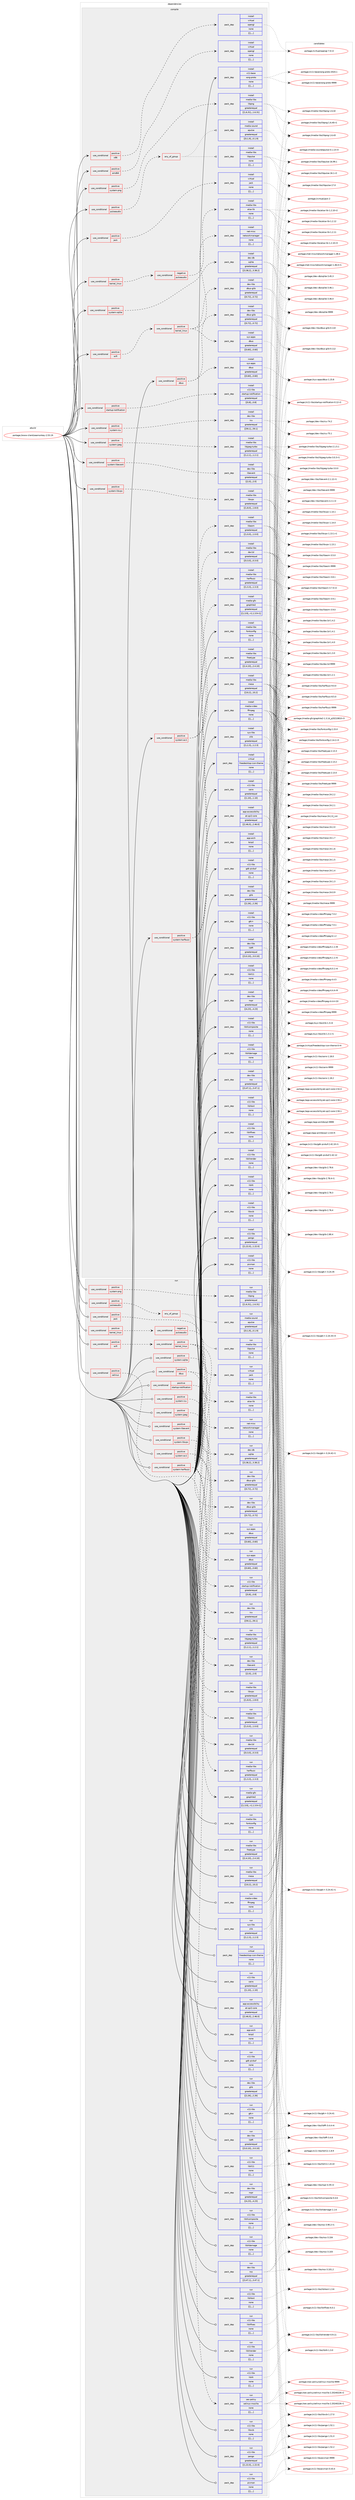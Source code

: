 digraph prolog {

# *************
# Graph options
# *************

newrank=true;
concentrate=true;
compound=true;
graph [rankdir=LR,fontname=Helvetica,fontsize=10,ranksep=1.5];#, ranksep=2.5, nodesep=0.2];
edge  [arrowhead=vee];
node  [fontname=Helvetica,fontsize=10];

# **********
# The ebuild
# **********

subgraph cluster_leftcol {
color=gray;
label=<<i>ebuild</i>>;
id [label="portage://www-client/seamonkey-2.53.19", color=red, width=4, href="../www-client/seamonkey-2.53.19.svg"];
}

# ****************
# The dependencies
# ****************

subgraph cluster_midcol {
color=gray;
label=<<i>dependencies</i>>;
subgraph cluster_compile {
fillcolor="#eeeeee";
style=filled;
label=<<i>compile</i>>;
subgraph cond125048 {
dependency470231 [label=<<TABLE BORDER="0" CELLBORDER="1" CELLSPACING="0" CELLPADDING="4"><TR><TD ROWSPAN="3" CELLPADDING="10">use_conditional</TD></TR><TR><TD>positive</TD></TR><TR><TD>amd64</TD></TR></TABLE>>, shape=none, color=red];
subgraph pack341697 {
dependency470232 [label=<<TABLE BORDER="0" CELLBORDER="1" CELLSPACING="0" CELLPADDING="4" WIDTH="220"><TR><TD ROWSPAN="6" CELLPADDING="30">pack_dep</TD></TR><TR><TD WIDTH="110">install</TD></TR><TR><TD>virtual</TD></TR><TR><TD>opengl</TD></TR><TR><TD>none</TD></TR><TR><TD>[[],,,,]</TD></TR></TABLE>>, shape=none, color=blue];
}
dependency470231:e -> dependency470232:w [weight=20,style="dashed",arrowhead="vee"];
}
id:e -> dependency470231:w [weight=20,style="solid",arrowhead="vee"];
subgraph cond125049 {
dependency470233 [label=<<TABLE BORDER="0" CELLBORDER="1" CELLSPACING="0" CELLPADDING="4"><TR><TD ROWSPAN="3" CELLPADDING="10">use_conditional</TD></TR><TR><TD>positive</TD></TR><TR><TD>dbus</TD></TR></TABLE>>, shape=none, color=red];
subgraph pack341698 {
dependency470234 [label=<<TABLE BORDER="0" CELLBORDER="1" CELLSPACING="0" CELLPADDING="4" WIDTH="220"><TR><TD ROWSPAN="6" CELLPADDING="30">pack_dep</TD></TR><TR><TD WIDTH="110">install</TD></TR><TR><TD>dev-libs</TD></TR><TR><TD>dbus-glib</TD></TR><TR><TD>greaterequal</TD></TR><TR><TD>[[0,72],,,0.72]</TD></TR></TABLE>>, shape=none, color=blue];
}
dependency470233:e -> dependency470234:w [weight=20,style="dashed",arrowhead="vee"];
subgraph pack341699 {
dependency470235 [label=<<TABLE BORDER="0" CELLBORDER="1" CELLSPACING="0" CELLPADDING="4" WIDTH="220"><TR><TD ROWSPAN="6" CELLPADDING="30">pack_dep</TD></TR><TR><TD WIDTH="110">install</TD></TR><TR><TD>sys-apps</TD></TR><TR><TD>dbus</TD></TR><TR><TD>greaterequal</TD></TR><TR><TD>[[0,60],,,0.60]</TD></TR></TABLE>>, shape=none, color=blue];
}
dependency470233:e -> dependency470235:w [weight=20,style="dashed",arrowhead="vee"];
}
id:e -> dependency470233:w [weight=20,style="solid",arrowhead="vee"];
subgraph cond125050 {
dependency470236 [label=<<TABLE BORDER="0" CELLBORDER="1" CELLSPACING="0" CELLPADDING="4"><TR><TD ROWSPAN="3" CELLPADDING="10">use_conditional</TD></TR><TR><TD>positive</TD></TR><TR><TD>jack</TD></TR></TABLE>>, shape=none, color=red];
subgraph pack341700 {
dependency470237 [label=<<TABLE BORDER="0" CELLBORDER="1" CELLSPACING="0" CELLPADDING="4" WIDTH="220"><TR><TD ROWSPAN="6" CELLPADDING="30">pack_dep</TD></TR><TR><TD WIDTH="110">install</TD></TR><TR><TD>virtual</TD></TR><TR><TD>jack</TD></TR><TR><TD>none</TD></TR><TR><TD>[[],,,,]</TD></TR></TABLE>>, shape=none, color=blue];
}
dependency470236:e -> dependency470237:w [weight=20,style="dashed",arrowhead="vee"];
}
id:e -> dependency470236:w [weight=20,style="solid",arrowhead="vee"];
subgraph cond125051 {
dependency470238 [label=<<TABLE BORDER="0" CELLBORDER="1" CELLSPACING="0" CELLPADDING="4"><TR><TD ROWSPAN="3" CELLPADDING="10">use_conditional</TD></TR><TR><TD>positive</TD></TR><TR><TD>kernel_linux</TD></TR></TABLE>>, shape=none, color=red];
subgraph cond125052 {
dependency470239 [label=<<TABLE BORDER="0" CELLBORDER="1" CELLSPACING="0" CELLPADDING="4"><TR><TD ROWSPAN="3" CELLPADDING="10">use_conditional</TD></TR><TR><TD>negative</TD></TR><TR><TD>pulseaudio</TD></TR></TABLE>>, shape=none, color=red];
subgraph pack341701 {
dependency470240 [label=<<TABLE BORDER="0" CELLBORDER="1" CELLSPACING="0" CELLPADDING="4" WIDTH="220"><TR><TD ROWSPAN="6" CELLPADDING="30">pack_dep</TD></TR><TR><TD WIDTH="110">install</TD></TR><TR><TD>media-libs</TD></TR><TR><TD>alsa-lib</TD></TR><TR><TD>none</TD></TR><TR><TD>[[],,,,]</TD></TR></TABLE>>, shape=none, color=blue];
}
dependency470239:e -> dependency470240:w [weight=20,style="dashed",arrowhead="vee"];
}
dependency470238:e -> dependency470239:w [weight=20,style="dashed",arrowhead="vee"];
}
id:e -> dependency470238:w [weight=20,style="solid",arrowhead="vee"];
subgraph cond125053 {
dependency470241 [label=<<TABLE BORDER="0" CELLBORDER="1" CELLSPACING="0" CELLPADDING="4"><TR><TD ROWSPAN="3" CELLPADDING="10">use_conditional</TD></TR><TR><TD>positive</TD></TR><TR><TD>pulseaudio</TD></TR></TABLE>>, shape=none, color=red];
subgraph any3268 {
dependency470242 [label=<<TABLE BORDER="0" CELLBORDER="1" CELLSPACING="0" CELLPADDING="4"><TR><TD CELLPADDING="10">any_of_group</TD></TR></TABLE>>, shape=none, color=red];subgraph pack341702 {
dependency470243 [label=<<TABLE BORDER="0" CELLBORDER="1" CELLSPACING="0" CELLPADDING="4" WIDTH="220"><TR><TD ROWSPAN="6" CELLPADDING="30">pack_dep</TD></TR><TR><TD WIDTH="110">install</TD></TR><TR><TD>media-libs</TD></TR><TR><TD>libpulse</TD></TR><TR><TD>none</TD></TR><TR><TD>[[],,,,]</TD></TR></TABLE>>, shape=none, color=blue];
}
dependency470242:e -> dependency470243:w [weight=20,style="dotted",arrowhead="oinv"];
subgraph pack341703 {
dependency470244 [label=<<TABLE BORDER="0" CELLBORDER="1" CELLSPACING="0" CELLPADDING="4" WIDTH="220"><TR><TD ROWSPAN="6" CELLPADDING="30">pack_dep</TD></TR><TR><TD WIDTH="110">install</TD></TR><TR><TD>media-sound</TD></TR><TR><TD>apulse</TD></TR><TR><TD>greaterequal</TD></TR><TR><TD>[[0,1,9],,,0.1.9]</TD></TR></TABLE>>, shape=none, color=blue];
}
dependency470242:e -> dependency470244:w [weight=20,style="dotted",arrowhead="oinv"];
}
dependency470241:e -> dependency470242:w [weight=20,style="dashed",arrowhead="vee"];
}
id:e -> dependency470241:w [weight=20,style="solid",arrowhead="vee"];
subgraph cond125054 {
dependency470245 [label=<<TABLE BORDER="0" CELLBORDER="1" CELLSPACING="0" CELLPADDING="4"><TR><TD ROWSPAN="3" CELLPADDING="10">use_conditional</TD></TR><TR><TD>positive</TD></TR><TR><TD>startup-notification</TD></TR></TABLE>>, shape=none, color=red];
subgraph pack341704 {
dependency470246 [label=<<TABLE BORDER="0" CELLBORDER="1" CELLSPACING="0" CELLPADDING="4" WIDTH="220"><TR><TD ROWSPAN="6" CELLPADDING="30">pack_dep</TD></TR><TR><TD WIDTH="110">install</TD></TR><TR><TD>x11-libs</TD></TR><TR><TD>startup-notification</TD></TR><TR><TD>greaterequal</TD></TR><TR><TD>[[0,8],,,0.8]</TD></TR></TABLE>>, shape=none, color=blue];
}
dependency470245:e -> dependency470246:w [weight=20,style="dashed",arrowhead="vee"];
}
id:e -> dependency470245:w [weight=20,style="solid",arrowhead="vee"];
subgraph cond125055 {
dependency470247 [label=<<TABLE BORDER="0" CELLBORDER="1" CELLSPACING="0" CELLPADDING="4"><TR><TD ROWSPAN="3" CELLPADDING="10">use_conditional</TD></TR><TR><TD>positive</TD></TR><TR><TD>system-av1</TD></TR></TABLE>>, shape=none, color=red];
subgraph pack341705 {
dependency470248 [label=<<TABLE BORDER="0" CELLBORDER="1" CELLSPACING="0" CELLPADDING="4" WIDTH="220"><TR><TD ROWSPAN="6" CELLPADDING="30">pack_dep</TD></TR><TR><TD WIDTH="110">install</TD></TR><TR><TD>media-libs</TD></TR><TR><TD>dav1d</TD></TR><TR><TD>greaterequal</TD></TR><TR><TD>[[0,3,0],,,0.3.0]</TD></TR></TABLE>>, shape=none, color=blue];
}
dependency470247:e -> dependency470248:w [weight=20,style="dashed",arrowhead="vee"];
subgraph pack341706 {
dependency470249 [label=<<TABLE BORDER="0" CELLBORDER="1" CELLSPACING="0" CELLPADDING="4" WIDTH="220"><TR><TD ROWSPAN="6" CELLPADDING="30">pack_dep</TD></TR><TR><TD WIDTH="110">install</TD></TR><TR><TD>media-libs</TD></TR><TR><TD>libaom</TD></TR><TR><TD>greaterequal</TD></TR><TR><TD>[[1,0,0],,,1.0.0]</TD></TR></TABLE>>, shape=none, color=blue];
}
dependency470247:e -> dependency470249:w [weight=20,style="dashed",arrowhead="vee"];
}
id:e -> dependency470247:w [weight=20,style="solid",arrowhead="vee"];
subgraph cond125056 {
dependency470250 [label=<<TABLE BORDER="0" CELLBORDER="1" CELLSPACING="0" CELLPADDING="4"><TR><TD ROWSPAN="3" CELLPADDING="10">use_conditional</TD></TR><TR><TD>positive</TD></TR><TR><TD>system-harfbuzz</TD></TR></TABLE>>, shape=none, color=red];
subgraph pack341707 {
dependency470251 [label=<<TABLE BORDER="0" CELLBORDER="1" CELLSPACING="0" CELLPADDING="4" WIDTH="220"><TR><TD ROWSPAN="6" CELLPADDING="30">pack_dep</TD></TR><TR><TD WIDTH="110">install</TD></TR><TR><TD>media-gfx</TD></TR><TR><TD>graphite2</TD></TR><TR><TD>greaterequal</TD></TR><TR><TD>[[1,3,9],,-r1,1.3.9-r1]</TD></TR></TABLE>>, shape=none, color=blue];
}
dependency470250:e -> dependency470251:w [weight=20,style="dashed",arrowhead="vee"];
subgraph pack341708 {
dependency470252 [label=<<TABLE BORDER="0" CELLBORDER="1" CELLSPACING="0" CELLPADDING="4" WIDTH="220"><TR><TD ROWSPAN="6" CELLPADDING="30">pack_dep</TD></TR><TR><TD WIDTH="110">install</TD></TR><TR><TD>media-libs</TD></TR><TR><TD>harfbuzz</TD></TR><TR><TD>greaterequal</TD></TR><TR><TD>[[1,3,3],,,1.3.3]</TD></TR></TABLE>>, shape=none, color=blue];
}
dependency470250:e -> dependency470252:w [weight=20,style="dashed",arrowhead="vee"];
}
id:e -> dependency470250:w [weight=20,style="solid",arrowhead="vee"];
subgraph cond125057 {
dependency470253 [label=<<TABLE BORDER="0" CELLBORDER="1" CELLSPACING="0" CELLPADDING="4"><TR><TD ROWSPAN="3" CELLPADDING="10">use_conditional</TD></TR><TR><TD>positive</TD></TR><TR><TD>system-icu</TD></TR></TABLE>>, shape=none, color=red];
subgraph pack341709 {
dependency470254 [label=<<TABLE BORDER="0" CELLBORDER="1" CELLSPACING="0" CELLPADDING="4" WIDTH="220"><TR><TD ROWSPAN="6" CELLPADDING="30">pack_dep</TD></TR><TR><TD WIDTH="110">install</TD></TR><TR><TD>dev-libs</TD></TR><TR><TD>icu</TD></TR><TR><TD>greaterequal</TD></TR><TR><TD>[[59,1],,,59.1]</TD></TR></TABLE>>, shape=none, color=blue];
}
dependency470253:e -> dependency470254:w [weight=20,style="dashed",arrowhead="vee"];
}
id:e -> dependency470253:w [weight=20,style="solid",arrowhead="vee"];
subgraph cond125058 {
dependency470255 [label=<<TABLE BORDER="0" CELLBORDER="1" CELLSPACING="0" CELLPADDING="4"><TR><TD ROWSPAN="3" CELLPADDING="10">use_conditional</TD></TR><TR><TD>positive</TD></TR><TR><TD>system-jpeg</TD></TR></TABLE>>, shape=none, color=red];
subgraph pack341710 {
dependency470256 [label=<<TABLE BORDER="0" CELLBORDER="1" CELLSPACING="0" CELLPADDING="4" WIDTH="220"><TR><TD ROWSPAN="6" CELLPADDING="30">pack_dep</TD></TR><TR><TD WIDTH="110">install</TD></TR><TR><TD>media-libs</TD></TR><TR><TD>libjpeg-turbo</TD></TR><TR><TD>greaterequal</TD></TR><TR><TD>[[1,2,1],,,1.2.1]</TD></TR></TABLE>>, shape=none, color=blue];
}
dependency470255:e -> dependency470256:w [weight=20,style="dashed",arrowhead="vee"];
}
id:e -> dependency470255:w [weight=20,style="solid",arrowhead="vee"];
subgraph cond125059 {
dependency470257 [label=<<TABLE BORDER="0" CELLBORDER="1" CELLSPACING="0" CELLPADDING="4"><TR><TD ROWSPAN="3" CELLPADDING="10">use_conditional</TD></TR><TR><TD>positive</TD></TR><TR><TD>system-libevent</TD></TR></TABLE>>, shape=none, color=red];
subgraph pack341711 {
dependency470258 [label=<<TABLE BORDER="0" CELLBORDER="1" CELLSPACING="0" CELLPADDING="4" WIDTH="220"><TR><TD ROWSPAN="6" CELLPADDING="30">pack_dep</TD></TR><TR><TD WIDTH="110">install</TD></TR><TR><TD>dev-libs</TD></TR><TR><TD>libevent</TD></TR><TR><TD>greaterequal</TD></TR><TR><TD>[[2,0],,,2.0]</TD></TR></TABLE>>, shape=none, color=blue];
}
dependency470257:e -> dependency470258:w [weight=20,style="dashed",arrowhead="vee"];
}
id:e -> dependency470257:w [weight=20,style="solid",arrowhead="vee"];
subgraph cond125060 {
dependency470259 [label=<<TABLE BORDER="0" CELLBORDER="1" CELLSPACING="0" CELLPADDING="4"><TR><TD ROWSPAN="3" CELLPADDING="10">use_conditional</TD></TR><TR><TD>positive</TD></TR><TR><TD>system-libvpx</TD></TR></TABLE>>, shape=none, color=red];
subgraph pack341712 {
dependency470260 [label=<<TABLE BORDER="0" CELLBORDER="1" CELLSPACING="0" CELLPADDING="4" WIDTH="220"><TR><TD ROWSPAN="6" CELLPADDING="30">pack_dep</TD></TR><TR><TD WIDTH="110">install</TD></TR><TR><TD>media-libs</TD></TR><TR><TD>libvpx</TD></TR><TR><TD>greaterequal</TD></TR><TR><TD>[[1,8,0],,,1.8.0]</TD></TR></TABLE>>, shape=none, color=blue];
}
dependency470259:e -> dependency470260:w [weight=20,style="dashed",arrowhead="vee"];
}
id:e -> dependency470259:w [weight=20,style="solid",arrowhead="vee"];
subgraph cond125061 {
dependency470261 [label=<<TABLE BORDER="0" CELLBORDER="1" CELLSPACING="0" CELLPADDING="4"><TR><TD ROWSPAN="3" CELLPADDING="10">use_conditional</TD></TR><TR><TD>positive</TD></TR><TR><TD>system-png</TD></TR></TABLE>>, shape=none, color=red];
subgraph pack341713 {
dependency470262 [label=<<TABLE BORDER="0" CELLBORDER="1" CELLSPACING="0" CELLPADDING="4" WIDTH="220"><TR><TD ROWSPAN="6" CELLPADDING="30">pack_dep</TD></TR><TR><TD WIDTH="110">install</TD></TR><TR><TD>media-libs</TD></TR><TR><TD>libpng</TD></TR><TR><TD>greaterequal</TD></TR><TR><TD>[[1,6,31],,,1.6.31]</TD></TR></TABLE>>, shape=none, color=blue];
}
dependency470261:e -> dependency470262:w [weight=20,style="dashed",arrowhead="vee"];
}
id:e -> dependency470261:w [weight=20,style="solid",arrowhead="vee"];
subgraph cond125062 {
dependency470263 [label=<<TABLE BORDER="0" CELLBORDER="1" CELLSPACING="0" CELLPADDING="4"><TR><TD ROWSPAN="3" CELLPADDING="10">use_conditional</TD></TR><TR><TD>positive</TD></TR><TR><TD>system-sqlite</TD></TR></TABLE>>, shape=none, color=red];
subgraph pack341714 {
dependency470264 [label=<<TABLE BORDER="0" CELLBORDER="1" CELLSPACING="0" CELLPADDING="4" WIDTH="220"><TR><TD ROWSPAN="6" CELLPADDING="30">pack_dep</TD></TR><TR><TD WIDTH="110">install</TD></TR><TR><TD>dev-db</TD></TR><TR><TD>sqlite</TD></TR><TR><TD>greaterequal</TD></TR><TR><TD>[[3,38,2],,,3.38.2]</TD></TR></TABLE>>, shape=none, color=blue];
}
dependency470263:e -> dependency470264:w [weight=20,style="dashed",arrowhead="vee"];
}
id:e -> dependency470263:w [weight=20,style="solid",arrowhead="vee"];
subgraph cond125063 {
dependency470265 [label=<<TABLE BORDER="0" CELLBORDER="1" CELLSPACING="0" CELLPADDING="4"><TR><TD ROWSPAN="3" CELLPADDING="10">use_conditional</TD></TR><TR><TD>positive</TD></TR><TR><TD>wifi</TD></TR></TABLE>>, shape=none, color=red];
subgraph cond125064 {
dependency470266 [label=<<TABLE BORDER="0" CELLBORDER="1" CELLSPACING="0" CELLPADDING="4"><TR><TD ROWSPAN="3" CELLPADDING="10">use_conditional</TD></TR><TR><TD>positive</TD></TR><TR><TD>kernel_linux</TD></TR></TABLE>>, shape=none, color=red];
subgraph pack341715 {
dependency470267 [label=<<TABLE BORDER="0" CELLBORDER="1" CELLSPACING="0" CELLPADDING="4" WIDTH="220"><TR><TD ROWSPAN="6" CELLPADDING="30">pack_dep</TD></TR><TR><TD WIDTH="110">install</TD></TR><TR><TD>dev-libs</TD></TR><TR><TD>dbus-glib</TD></TR><TR><TD>greaterequal</TD></TR><TR><TD>[[0,72],,,0.72]</TD></TR></TABLE>>, shape=none, color=blue];
}
dependency470266:e -> dependency470267:w [weight=20,style="dashed",arrowhead="vee"];
subgraph pack341716 {
dependency470268 [label=<<TABLE BORDER="0" CELLBORDER="1" CELLSPACING="0" CELLPADDING="4" WIDTH="220"><TR><TD ROWSPAN="6" CELLPADDING="30">pack_dep</TD></TR><TR><TD WIDTH="110">install</TD></TR><TR><TD>net-misc</TD></TR><TR><TD>networkmanager</TD></TR><TR><TD>none</TD></TR><TR><TD>[[],,,,]</TD></TR></TABLE>>, shape=none, color=blue];
}
dependency470266:e -> dependency470268:w [weight=20,style="dashed",arrowhead="vee"];
subgraph pack341717 {
dependency470269 [label=<<TABLE BORDER="0" CELLBORDER="1" CELLSPACING="0" CELLPADDING="4" WIDTH="220"><TR><TD ROWSPAN="6" CELLPADDING="30">pack_dep</TD></TR><TR><TD WIDTH="110">install</TD></TR><TR><TD>sys-apps</TD></TR><TR><TD>dbus</TD></TR><TR><TD>greaterequal</TD></TR><TR><TD>[[0,60],,,0.60]</TD></TR></TABLE>>, shape=none, color=blue];
}
dependency470266:e -> dependency470269:w [weight=20,style="dashed",arrowhead="vee"];
}
dependency470265:e -> dependency470266:w [weight=20,style="dashed",arrowhead="vee"];
}
id:e -> dependency470265:w [weight=20,style="solid",arrowhead="vee"];
subgraph cond125065 {
dependency470270 [label=<<TABLE BORDER="0" CELLBORDER="1" CELLSPACING="0" CELLPADDING="4"><TR><TD ROWSPAN="3" CELLPADDING="10">use_conditional</TD></TR><TR><TD>positive</TD></TR><TR><TD>x86</TD></TR></TABLE>>, shape=none, color=red];
subgraph pack341718 {
dependency470271 [label=<<TABLE BORDER="0" CELLBORDER="1" CELLSPACING="0" CELLPADDING="4" WIDTH="220"><TR><TD ROWSPAN="6" CELLPADDING="30">pack_dep</TD></TR><TR><TD WIDTH="110">install</TD></TR><TR><TD>virtual</TD></TR><TR><TD>opengl</TD></TR><TR><TD>none</TD></TR><TR><TD>[[],,,,]</TD></TR></TABLE>>, shape=none, color=blue];
}
dependency470270:e -> dependency470271:w [weight=20,style="dashed",arrowhead="vee"];
}
id:e -> dependency470270:w [weight=20,style="solid",arrowhead="vee"];
subgraph pack341719 {
dependency470272 [label=<<TABLE BORDER="0" CELLBORDER="1" CELLSPACING="0" CELLPADDING="4" WIDTH="220"><TR><TD ROWSPAN="6" CELLPADDING="30">pack_dep</TD></TR><TR><TD WIDTH="110">install</TD></TR><TR><TD>app-accessibility</TD></TR><TR><TD>at-spi2-core</TD></TR><TR><TD>greaterequal</TD></TR><TR><TD>[[2,46,0],,,2.46.0]</TD></TR></TABLE>>, shape=none, color=blue];
}
id:e -> dependency470272:w [weight=20,style="solid",arrowhead="vee"];
subgraph pack341720 {
dependency470273 [label=<<TABLE BORDER="0" CELLBORDER="1" CELLSPACING="0" CELLPADDING="4" WIDTH="220"><TR><TD ROWSPAN="6" CELLPADDING="30">pack_dep</TD></TR><TR><TD WIDTH="110">install</TD></TR><TR><TD>app-arch</TD></TR><TR><TD>bzip2</TD></TR><TR><TD>none</TD></TR><TR><TD>[[],,,,]</TD></TR></TABLE>>, shape=none, color=blue];
}
id:e -> dependency470273:w [weight=20,style="solid",arrowhead="vee"];
subgraph pack341721 {
dependency470274 [label=<<TABLE BORDER="0" CELLBORDER="1" CELLSPACING="0" CELLPADDING="4" WIDTH="220"><TR><TD ROWSPAN="6" CELLPADDING="30">pack_dep</TD></TR><TR><TD WIDTH="110">install</TD></TR><TR><TD>dev-libs</TD></TR><TR><TD>glib</TD></TR><TR><TD>greaterequal</TD></TR><TR><TD>[[2,26],,,2.26]</TD></TR></TABLE>>, shape=none, color=blue];
}
id:e -> dependency470274:w [weight=20,style="solid",arrowhead="vee"];
subgraph pack341722 {
dependency470275 [label=<<TABLE BORDER="0" CELLBORDER="1" CELLSPACING="0" CELLPADDING="4" WIDTH="220"><TR><TD ROWSPAN="6" CELLPADDING="30">pack_dep</TD></TR><TR><TD WIDTH="110">install</TD></TR><TR><TD>dev-libs</TD></TR><TR><TD>libffi</TD></TR><TR><TD>greaterequal</TD></TR><TR><TD>[[3,0,10],,,3.0.10]</TD></TR></TABLE>>, shape=none, color=blue];
}
id:e -> dependency470275:w [weight=20,style="solid",arrowhead="vee"];
subgraph pack341723 {
dependency470276 [label=<<TABLE BORDER="0" CELLBORDER="1" CELLSPACING="0" CELLPADDING="4" WIDTH="220"><TR><TD ROWSPAN="6" CELLPADDING="30">pack_dep</TD></TR><TR><TD WIDTH="110">install</TD></TR><TR><TD>dev-libs</TD></TR><TR><TD>nspr</TD></TR><TR><TD>greaterequal</TD></TR><TR><TD>[[4,23],,,4.23]</TD></TR></TABLE>>, shape=none, color=blue];
}
id:e -> dependency470276:w [weight=20,style="solid",arrowhead="vee"];
subgraph pack341724 {
dependency470277 [label=<<TABLE BORDER="0" CELLBORDER="1" CELLSPACING="0" CELLPADDING="4" WIDTH="220"><TR><TD ROWSPAN="6" CELLPADDING="30">pack_dep</TD></TR><TR><TD WIDTH="110">install</TD></TR><TR><TD>dev-libs</TD></TR><TR><TD>nss</TD></TR><TR><TD>greaterequal</TD></TR><TR><TD>[[3,47,1],,,3.47.1]</TD></TR></TABLE>>, shape=none, color=blue];
}
id:e -> dependency470277:w [weight=20,style="solid",arrowhead="vee"];
subgraph pack341725 {
dependency470278 [label=<<TABLE BORDER="0" CELLBORDER="1" CELLSPACING="0" CELLPADDING="4" WIDTH="220"><TR><TD ROWSPAN="6" CELLPADDING="30">pack_dep</TD></TR><TR><TD WIDTH="110">install</TD></TR><TR><TD>media-libs</TD></TR><TR><TD>fontconfig</TD></TR><TR><TD>none</TD></TR><TR><TD>[[],,,,]</TD></TR></TABLE>>, shape=none, color=blue];
}
id:e -> dependency470278:w [weight=20,style="solid",arrowhead="vee"];
subgraph pack341726 {
dependency470279 [label=<<TABLE BORDER="0" CELLBORDER="1" CELLSPACING="0" CELLPADDING="4" WIDTH="220"><TR><TD ROWSPAN="6" CELLPADDING="30">pack_dep</TD></TR><TR><TD WIDTH="110">install</TD></TR><TR><TD>media-libs</TD></TR><TR><TD>freetype</TD></TR><TR><TD>greaterequal</TD></TR><TR><TD>[[2,4,10],,,2.4.10]</TD></TR></TABLE>>, shape=none, color=blue];
}
id:e -> dependency470279:w [weight=20,style="solid",arrowhead="vee"];
subgraph pack341727 {
dependency470280 [label=<<TABLE BORDER="0" CELLBORDER="1" CELLSPACING="0" CELLPADDING="4" WIDTH="220"><TR><TD ROWSPAN="6" CELLPADDING="30">pack_dep</TD></TR><TR><TD WIDTH="110">install</TD></TR><TR><TD>media-libs</TD></TR><TR><TD>mesa</TD></TR><TR><TD>greaterequal</TD></TR><TR><TD>[[10,2],,,10.2]</TD></TR></TABLE>>, shape=none, color=blue];
}
id:e -> dependency470280:w [weight=20,style="solid",arrowhead="vee"];
subgraph pack341728 {
dependency470281 [label=<<TABLE BORDER="0" CELLBORDER="1" CELLSPACING="0" CELLPADDING="4" WIDTH="220"><TR><TD ROWSPAN="6" CELLPADDING="30">pack_dep</TD></TR><TR><TD WIDTH="110">install</TD></TR><TR><TD>media-video</TD></TR><TR><TD>ffmpeg</TD></TR><TR><TD>none</TD></TR><TR><TD>[[],,,,]</TD></TR></TABLE>>, shape=none, color=blue];
}
id:e -> dependency470281:w [weight=20,style="solid",arrowhead="vee"];
subgraph pack341729 {
dependency470282 [label=<<TABLE BORDER="0" CELLBORDER="1" CELLSPACING="0" CELLPADDING="4" WIDTH="220"><TR><TD ROWSPAN="6" CELLPADDING="30">pack_dep</TD></TR><TR><TD WIDTH="110">install</TD></TR><TR><TD>sys-libs</TD></TR><TR><TD>zlib</TD></TR><TR><TD>greaterequal</TD></TR><TR><TD>[[1,2,3],,,1.2.3]</TD></TR></TABLE>>, shape=none, color=blue];
}
id:e -> dependency470282:w [weight=20,style="solid",arrowhead="vee"];
subgraph pack341730 {
dependency470283 [label=<<TABLE BORDER="0" CELLBORDER="1" CELLSPACING="0" CELLPADDING="4" WIDTH="220"><TR><TD ROWSPAN="6" CELLPADDING="30">pack_dep</TD></TR><TR><TD WIDTH="110">install</TD></TR><TR><TD>virtual</TD></TR><TR><TD>freedesktop-icon-theme</TD></TR><TR><TD>none</TD></TR><TR><TD>[[],,,,]</TD></TR></TABLE>>, shape=none, color=blue];
}
id:e -> dependency470283:w [weight=20,style="solid",arrowhead="vee"];
subgraph pack341731 {
dependency470284 [label=<<TABLE BORDER="0" CELLBORDER="1" CELLSPACING="0" CELLPADDING="4" WIDTH="220"><TR><TD ROWSPAN="6" CELLPADDING="30">pack_dep</TD></TR><TR><TD WIDTH="110">install</TD></TR><TR><TD>x11-base</TD></TR><TR><TD>xorg-proto</TD></TR><TR><TD>none</TD></TR><TR><TD>[[],,,,]</TD></TR></TABLE>>, shape=none, color=blue];
}
id:e -> dependency470284:w [weight=20,style="solid",arrowhead="vee"];
subgraph pack341732 {
dependency470285 [label=<<TABLE BORDER="0" CELLBORDER="1" CELLSPACING="0" CELLPADDING="4" WIDTH="220"><TR><TD ROWSPAN="6" CELLPADDING="30">pack_dep</TD></TR><TR><TD WIDTH="110">install</TD></TR><TR><TD>x11-libs</TD></TR><TR><TD>cairo</TD></TR><TR><TD>greaterequal</TD></TR><TR><TD>[[1,10],,,1.10]</TD></TR></TABLE>>, shape=none, color=blue];
}
id:e -> dependency470285:w [weight=20,style="solid",arrowhead="vee"];
subgraph pack341733 {
dependency470286 [label=<<TABLE BORDER="0" CELLBORDER="1" CELLSPACING="0" CELLPADDING="4" WIDTH="220"><TR><TD ROWSPAN="6" CELLPADDING="30">pack_dep</TD></TR><TR><TD WIDTH="110">install</TD></TR><TR><TD>x11-libs</TD></TR><TR><TD>gdk-pixbuf</TD></TR><TR><TD>none</TD></TR><TR><TD>[[],,,,]</TD></TR></TABLE>>, shape=none, color=blue];
}
id:e -> dependency470286:w [weight=20,style="solid",arrowhead="vee"];
subgraph pack341734 {
dependency470287 [label=<<TABLE BORDER="0" CELLBORDER="1" CELLSPACING="0" CELLPADDING="4" WIDTH="220"><TR><TD ROWSPAN="6" CELLPADDING="30">pack_dep</TD></TR><TR><TD WIDTH="110">install</TD></TR><TR><TD>x11-libs</TD></TR><TR><TD>gtk+</TD></TR><TR><TD>none</TD></TR><TR><TD>[[],,,,]</TD></TR></TABLE>>, shape=none, color=blue];
}
id:e -> dependency470287:w [weight=20,style="solid",arrowhead="vee"];
subgraph pack341735 {
dependency470288 [label=<<TABLE BORDER="0" CELLBORDER="1" CELLSPACING="0" CELLPADDING="4" WIDTH="220"><TR><TD ROWSPAN="6" CELLPADDING="30">pack_dep</TD></TR><TR><TD WIDTH="110">install</TD></TR><TR><TD>x11-libs</TD></TR><TR><TD>libX11</TD></TR><TR><TD>none</TD></TR><TR><TD>[[],,,,]</TD></TR></TABLE>>, shape=none, color=blue];
}
id:e -> dependency470288:w [weight=20,style="solid",arrowhead="vee"];
subgraph pack341736 {
dependency470289 [label=<<TABLE BORDER="0" CELLBORDER="1" CELLSPACING="0" CELLPADDING="4" WIDTH="220"><TR><TD ROWSPAN="6" CELLPADDING="30">pack_dep</TD></TR><TR><TD WIDTH="110">install</TD></TR><TR><TD>x11-libs</TD></TR><TR><TD>libXcomposite</TD></TR><TR><TD>none</TD></TR><TR><TD>[[],,,,]</TD></TR></TABLE>>, shape=none, color=blue];
}
id:e -> dependency470289:w [weight=20,style="solid",arrowhead="vee"];
subgraph pack341737 {
dependency470290 [label=<<TABLE BORDER="0" CELLBORDER="1" CELLSPACING="0" CELLPADDING="4" WIDTH="220"><TR><TD ROWSPAN="6" CELLPADDING="30">pack_dep</TD></TR><TR><TD WIDTH="110">install</TD></TR><TR><TD>x11-libs</TD></TR><TR><TD>libXdamage</TD></TR><TR><TD>none</TD></TR><TR><TD>[[],,,,]</TD></TR></TABLE>>, shape=none, color=blue];
}
id:e -> dependency470290:w [weight=20,style="solid",arrowhead="vee"];
subgraph pack341738 {
dependency470291 [label=<<TABLE BORDER="0" CELLBORDER="1" CELLSPACING="0" CELLPADDING="4" WIDTH="220"><TR><TD ROWSPAN="6" CELLPADDING="30">pack_dep</TD></TR><TR><TD WIDTH="110">install</TD></TR><TR><TD>x11-libs</TD></TR><TR><TD>libXext</TD></TR><TR><TD>none</TD></TR><TR><TD>[[],,,,]</TD></TR></TABLE>>, shape=none, color=blue];
}
id:e -> dependency470291:w [weight=20,style="solid",arrowhead="vee"];
subgraph pack341739 {
dependency470292 [label=<<TABLE BORDER="0" CELLBORDER="1" CELLSPACING="0" CELLPADDING="4" WIDTH="220"><TR><TD ROWSPAN="6" CELLPADDING="30">pack_dep</TD></TR><TR><TD WIDTH="110">install</TD></TR><TR><TD>x11-libs</TD></TR><TR><TD>libXfixes</TD></TR><TR><TD>none</TD></TR><TR><TD>[[],,,,]</TD></TR></TABLE>>, shape=none, color=blue];
}
id:e -> dependency470292:w [weight=20,style="solid",arrowhead="vee"];
subgraph pack341740 {
dependency470293 [label=<<TABLE BORDER="0" CELLBORDER="1" CELLSPACING="0" CELLPADDING="4" WIDTH="220"><TR><TD ROWSPAN="6" CELLPADDING="30">pack_dep</TD></TR><TR><TD WIDTH="110">install</TD></TR><TR><TD>x11-libs</TD></TR><TR><TD>libXrender</TD></TR><TR><TD>none</TD></TR><TR><TD>[[],,,,]</TD></TR></TABLE>>, shape=none, color=blue];
}
id:e -> dependency470293:w [weight=20,style="solid",arrowhead="vee"];
subgraph pack341741 {
dependency470294 [label=<<TABLE BORDER="0" CELLBORDER="1" CELLSPACING="0" CELLPADDING="4" WIDTH="220"><TR><TD ROWSPAN="6" CELLPADDING="30">pack_dep</TD></TR><TR><TD WIDTH="110">install</TD></TR><TR><TD>x11-libs</TD></TR><TR><TD>libXt</TD></TR><TR><TD>none</TD></TR><TR><TD>[[],,,,]</TD></TR></TABLE>>, shape=none, color=blue];
}
id:e -> dependency470294:w [weight=20,style="solid",arrowhead="vee"];
subgraph pack341742 {
dependency470295 [label=<<TABLE BORDER="0" CELLBORDER="1" CELLSPACING="0" CELLPADDING="4" WIDTH="220"><TR><TD ROWSPAN="6" CELLPADDING="30">pack_dep</TD></TR><TR><TD WIDTH="110">install</TD></TR><TR><TD>x11-libs</TD></TR><TR><TD>libxcb</TD></TR><TR><TD>none</TD></TR><TR><TD>[[],,,,]</TD></TR></TABLE>>, shape=none, color=blue];
}
id:e -> dependency470295:w [weight=20,style="solid",arrowhead="vee"];
subgraph pack341743 {
dependency470296 [label=<<TABLE BORDER="0" CELLBORDER="1" CELLSPACING="0" CELLPADDING="4" WIDTH="220"><TR><TD ROWSPAN="6" CELLPADDING="30">pack_dep</TD></TR><TR><TD WIDTH="110">install</TD></TR><TR><TD>x11-libs</TD></TR><TR><TD>pango</TD></TR><TR><TD>greaterequal</TD></TR><TR><TD>[[1,22,0],,,1.22.0]</TD></TR></TABLE>>, shape=none, color=blue];
}
id:e -> dependency470296:w [weight=20,style="solid",arrowhead="vee"];
subgraph pack341744 {
dependency470297 [label=<<TABLE BORDER="0" CELLBORDER="1" CELLSPACING="0" CELLPADDING="4" WIDTH="220"><TR><TD ROWSPAN="6" CELLPADDING="30">pack_dep</TD></TR><TR><TD WIDTH="110">install</TD></TR><TR><TD>x11-libs</TD></TR><TR><TD>pixman</TD></TR><TR><TD>none</TD></TR><TR><TD>[[],,,,]</TD></TR></TABLE>>, shape=none, color=blue];
}
id:e -> dependency470297:w [weight=20,style="solid",arrowhead="vee"];
}
subgraph cluster_compileandrun {
fillcolor="#eeeeee";
style=filled;
label=<<i>compile and run</i>>;
}
subgraph cluster_run {
fillcolor="#eeeeee";
style=filled;
label=<<i>run</i>>;
subgraph cond125066 {
dependency470298 [label=<<TABLE BORDER="0" CELLBORDER="1" CELLSPACING="0" CELLPADDING="4"><TR><TD ROWSPAN="3" CELLPADDING="10">use_conditional</TD></TR><TR><TD>positive</TD></TR><TR><TD>dbus</TD></TR></TABLE>>, shape=none, color=red];
subgraph pack341745 {
dependency470299 [label=<<TABLE BORDER="0" CELLBORDER="1" CELLSPACING="0" CELLPADDING="4" WIDTH="220"><TR><TD ROWSPAN="6" CELLPADDING="30">pack_dep</TD></TR><TR><TD WIDTH="110">run</TD></TR><TR><TD>dev-libs</TD></TR><TR><TD>dbus-glib</TD></TR><TR><TD>greaterequal</TD></TR><TR><TD>[[0,72],,,0.72]</TD></TR></TABLE>>, shape=none, color=blue];
}
dependency470298:e -> dependency470299:w [weight=20,style="dashed",arrowhead="vee"];
subgraph pack341746 {
dependency470300 [label=<<TABLE BORDER="0" CELLBORDER="1" CELLSPACING="0" CELLPADDING="4" WIDTH="220"><TR><TD ROWSPAN="6" CELLPADDING="30">pack_dep</TD></TR><TR><TD WIDTH="110">run</TD></TR><TR><TD>sys-apps</TD></TR><TR><TD>dbus</TD></TR><TR><TD>greaterequal</TD></TR><TR><TD>[[0,60],,,0.60]</TD></TR></TABLE>>, shape=none, color=blue];
}
dependency470298:e -> dependency470300:w [weight=20,style="dashed",arrowhead="vee"];
}
id:e -> dependency470298:w [weight=20,style="solid",arrowhead="odot"];
subgraph cond125067 {
dependency470301 [label=<<TABLE BORDER="0" CELLBORDER="1" CELLSPACING="0" CELLPADDING="4"><TR><TD ROWSPAN="3" CELLPADDING="10">use_conditional</TD></TR><TR><TD>positive</TD></TR><TR><TD>jack</TD></TR></TABLE>>, shape=none, color=red];
subgraph pack341747 {
dependency470302 [label=<<TABLE BORDER="0" CELLBORDER="1" CELLSPACING="0" CELLPADDING="4" WIDTH="220"><TR><TD ROWSPAN="6" CELLPADDING="30">pack_dep</TD></TR><TR><TD WIDTH="110">run</TD></TR><TR><TD>virtual</TD></TR><TR><TD>jack</TD></TR><TR><TD>none</TD></TR><TR><TD>[[],,,,]</TD></TR></TABLE>>, shape=none, color=blue];
}
dependency470301:e -> dependency470302:w [weight=20,style="dashed",arrowhead="vee"];
}
id:e -> dependency470301:w [weight=20,style="solid",arrowhead="odot"];
subgraph cond125068 {
dependency470303 [label=<<TABLE BORDER="0" CELLBORDER="1" CELLSPACING="0" CELLPADDING="4"><TR><TD ROWSPAN="3" CELLPADDING="10">use_conditional</TD></TR><TR><TD>positive</TD></TR><TR><TD>kernel_linux</TD></TR></TABLE>>, shape=none, color=red];
subgraph cond125069 {
dependency470304 [label=<<TABLE BORDER="0" CELLBORDER="1" CELLSPACING="0" CELLPADDING="4"><TR><TD ROWSPAN="3" CELLPADDING="10">use_conditional</TD></TR><TR><TD>negative</TD></TR><TR><TD>pulseaudio</TD></TR></TABLE>>, shape=none, color=red];
subgraph pack341748 {
dependency470305 [label=<<TABLE BORDER="0" CELLBORDER="1" CELLSPACING="0" CELLPADDING="4" WIDTH="220"><TR><TD ROWSPAN="6" CELLPADDING="30">pack_dep</TD></TR><TR><TD WIDTH="110">run</TD></TR><TR><TD>media-libs</TD></TR><TR><TD>alsa-lib</TD></TR><TR><TD>none</TD></TR><TR><TD>[[],,,,]</TD></TR></TABLE>>, shape=none, color=blue];
}
dependency470304:e -> dependency470305:w [weight=20,style="dashed",arrowhead="vee"];
}
dependency470303:e -> dependency470304:w [weight=20,style="dashed",arrowhead="vee"];
}
id:e -> dependency470303:w [weight=20,style="solid",arrowhead="odot"];
subgraph cond125070 {
dependency470306 [label=<<TABLE BORDER="0" CELLBORDER="1" CELLSPACING="0" CELLPADDING="4"><TR><TD ROWSPAN="3" CELLPADDING="10">use_conditional</TD></TR><TR><TD>positive</TD></TR><TR><TD>pulseaudio</TD></TR></TABLE>>, shape=none, color=red];
subgraph any3269 {
dependency470307 [label=<<TABLE BORDER="0" CELLBORDER="1" CELLSPACING="0" CELLPADDING="4"><TR><TD CELLPADDING="10">any_of_group</TD></TR></TABLE>>, shape=none, color=red];subgraph pack341749 {
dependency470308 [label=<<TABLE BORDER="0" CELLBORDER="1" CELLSPACING="0" CELLPADDING="4" WIDTH="220"><TR><TD ROWSPAN="6" CELLPADDING="30">pack_dep</TD></TR><TR><TD WIDTH="110">run</TD></TR><TR><TD>media-libs</TD></TR><TR><TD>libpulse</TD></TR><TR><TD>none</TD></TR><TR><TD>[[],,,,]</TD></TR></TABLE>>, shape=none, color=blue];
}
dependency470307:e -> dependency470308:w [weight=20,style="dotted",arrowhead="oinv"];
subgraph pack341750 {
dependency470309 [label=<<TABLE BORDER="0" CELLBORDER="1" CELLSPACING="0" CELLPADDING="4" WIDTH="220"><TR><TD ROWSPAN="6" CELLPADDING="30">pack_dep</TD></TR><TR><TD WIDTH="110">run</TD></TR><TR><TD>media-sound</TD></TR><TR><TD>apulse</TD></TR><TR><TD>greaterequal</TD></TR><TR><TD>[[0,1,9],,,0.1.9]</TD></TR></TABLE>>, shape=none, color=blue];
}
dependency470307:e -> dependency470309:w [weight=20,style="dotted",arrowhead="oinv"];
}
dependency470306:e -> dependency470307:w [weight=20,style="dashed",arrowhead="vee"];
}
id:e -> dependency470306:w [weight=20,style="solid",arrowhead="odot"];
subgraph cond125071 {
dependency470310 [label=<<TABLE BORDER="0" CELLBORDER="1" CELLSPACING="0" CELLPADDING="4"><TR><TD ROWSPAN="3" CELLPADDING="10">use_conditional</TD></TR><TR><TD>positive</TD></TR><TR><TD>selinux</TD></TR></TABLE>>, shape=none, color=red];
subgraph pack341751 {
dependency470311 [label=<<TABLE BORDER="0" CELLBORDER="1" CELLSPACING="0" CELLPADDING="4" WIDTH="220"><TR><TD ROWSPAN="6" CELLPADDING="30">pack_dep</TD></TR><TR><TD WIDTH="110">run</TD></TR><TR><TD>sec-policy</TD></TR><TR><TD>selinux-mozilla</TD></TR><TR><TD>none</TD></TR><TR><TD>[[],,,,]</TD></TR></TABLE>>, shape=none, color=blue];
}
dependency470310:e -> dependency470311:w [weight=20,style="dashed",arrowhead="vee"];
}
id:e -> dependency470310:w [weight=20,style="solid",arrowhead="odot"];
subgraph cond125072 {
dependency470312 [label=<<TABLE BORDER="0" CELLBORDER="1" CELLSPACING="0" CELLPADDING="4"><TR><TD ROWSPAN="3" CELLPADDING="10">use_conditional</TD></TR><TR><TD>positive</TD></TR><TR><TD>startup-notification</TD></TR></TABLE>>, shape=none, color=red];
subgraph pack341752 {
dependency470313 [label=<<TABLE BORDER="0" CELLBORDER="1" CELLSPACING="0" CELLPADDING="4" WIDTH="220"><TR><TD ROWSPAN="6" CELLPADDING="30">pack_dep</TD></TR><TR><TD WIDTH="110">run</TD></TR><TR><TD>x11-libs</TD></TR><TR><TD>startup-notification</TD></TR><TR><TD>greaterequal</TD></TR><TR><TD>[[0,8],,,0.8]</TD></TR></TABLE>>, shape=none, color=blue];
}
dependency470312:e -> dependency470313:w [weight=20,style="dashed",arrowhead="vee"];
}
id:e -> dependency470312:w [weight=20,style="solid",arrowhead="odot"];
subgraph cond125073 {
dependency470314 [label=<<TABLE BORDER="0" CELLBORDER="1" CELLSPACING="0" CELLPADDING="4"><TR><TD ROWSPAN="3" CELLPADDING="10">use_conditional</TD></TR><TR><TD>positive</TD></TR><TR><TD>system-av1</TD></TR></TABLE>>, shape=none, color=red];
subgraph pack341753 {
dependency470315 [label=<<TABLE BORDER="0" CELLBORDER="1" CELLSPACING="0" CELLPADDING="4" WIDTH="220"><TR><TD ROWSPAN="6" CELLPADDING="30">pack_dep</TD></TR><TR><TD WIDTH="110">run</TD></TR><TR><TD>media-libs</TD></TR><TR><TD>dav1d</TD></TR><TR><TD>greaterequal</TD></TR><TR><TD>[[0,3,0],,,0.3.0]</TD></TR></TABLE>>, shape=none, color=blue];
}
dependency470314:e -> dependency470315:w [weight=20,style="dashed",arrowhead="vee"];
subgraph pack341754 {
dependency470316 [label=<<TABLE BORDER="0" CELLBORDER="1" CELLSPACING="0" CELLPADDING="4" WIDTH="220"><TR><TD ROWSPAN="6" CELLPADDING="30">pack_dep</TD></TR><TR><TD WIDTH="110">run</TD></TR><TR><TD>media-libs</TD></TR><TR><TD>libaom</TD></TR><TR><TD>greaterequal</TD></TR><TR><TD>[[1,0,0],,,1.0.0]</TD></TR></TABLE>>, shape=none, color=blue];
}
dependency470314:e -> dependency470316:w [weight=20,style="dashed",arrowhead="vee"];
}
id:e -> dependency470314:w [weight=20,style="solid",arrowhead="odot"];
subgraph cond125074 {
dependency470317 [label=<<TABLE BORDER="0" CELLBORDER="1" CELLSPACING="0" CELLPADDING="4"><TR><TD ROWSPAN="3" CELLPADDING="10">use_conditional</TD></TR><TR><TD>positive</TD></TR><TR><TD>system-harfbuzz</TD></TR></TABLE>>, shape=none, color=red];
subgraph pack341755 {
dependency470318 [label=<<TABLE BORDER="0" CELLBORDER="1" CELLSPACING="0" CELLPADDING="4" WIDTH="220"><TR><TD ROWSPAN="6" CELLPADDING="30">pack_dep</TD></TR><TR><TD WIDTH="110">run</TD></TR><TR><TD>media-gfx</TD></TR><TR><TD>graphite2</TD></TR><TR><TD>greaterequal</TD></TR><TR><TD>[[1,3,9],,-r1,1.3.9-r1]</TD></TR></TABLE>>, shape=none, color=blue];
}
dependency470317:e -> dependency470318:w [weight=20,style="dashed",arrowhead="vee"];
subgraph pack341756 {
dependency470319 [label=<<TABLE BORDER="0" CELLBORDER="1" CELLSPACING="0" CELLPADDING="4" WIDTH="220"><TR><TD ROWSPAN="6" CELLPADDING="30">pack_dep</TD></TR><TR><TD WIDTH="110">run</TD></TR><TR><TD>media-libs</TD></TR><TR><TD>harfbuzz</TD></TR><TR><TD>greaterequal</TD></TR><TR><TD>[[1,3,3],,,1.3.3]</TD></TR></TABLE>>, shape=none, color=blue];
}
dependency470317:e -> dependency470319:w [weight=20,style="dashed",arrowhead="vee"];
}
id:e -> dependency470317:w [weight=20,style="solid",arrowhead="odot"];
subgraph cond125075 {
dependency470320 [label=<<TABLE BORDER="0" CELLBORDER="1" CELLSPACING="0" CELLPADDING="4"><TR><TD ROWSPAN="3" CELLPADDING="10">use_conditional</TD></TR><TR><TD>positive</TD></TR><TR><TD>system-icu</TD></TR></TABLE>>, shape=none, color=red];
subgraph pack341757 {
dependency470321 [label=<<TABLE BORDER="0" CELLBORDER="1" CELLSPACING="0" CELLPADDING="4" WIDTH="220"><TR><TD ROWSPAN="6" CELLPADDING="30">pack_dep</TD></TR><TR><TD WIDTH="110">run</TD></TR><TR><TD>dev-libs</TD></TR><TR><TD>icu</TD></TR><TR><TD>greaterequal</TD></TR><TR><TD>[[59,1],,,59.1]</TD></TR></TABLE>>, shape=none, color=blue];
}
dependency470320:e -> dependency470321:w [weight=20,style="dashed",arrowhead="vee"];
}
id:e -> dependency470320:w [weight=20,style="solid",arrowhead="odot"];
subgraph cond125076 {
dependency470322 [label=<<TABLE BORDER="0" CELLBORDER="1" CELLSPACING="0" CELLPADDING="4"><TR><TD ROWSPAN="3" CELLPADDING="10">use_conditional</TD></TR><TR><TD>positive</TD></TR><TR><TD>system-jpeg</TD></TR></TABLE>>, shape=none, color=red];
subgraph pack341758 {
dependency470323 [label=<<TABLE BORDER="0" CELLBORDER="1" CELLSPACING="0" CELLPADDING="4" WIDTH="220"><TR><TD ROWSPAN="6" CELLPADDING="30">pack_dep</TD></TR><TR><TD WIDTH="110">run</TD></TR><TR><TD>media-libs</TD></TR><TR><TD>libjpeg-turbo</TD></TR><TR><TD>greaterequal</TD></TR><TR><TD>[[1,2,1],,,1.2.1]</TD></TR></TABLE>>, shape=none, color=blue];
}
dependency470322:e -> dependency470323:w [weight=20,style="dashed",arrowhead="vee"];
}
id:e -> dependency470322:w [weight=20,style="solid",arrowhead="odot"];
subgraph cond125077 {
dependency470324 [label=<<TABLE BORDER="0" CELLBORDER="1" CELLSPACING="0" CELLPADDING="4"><TR><TD ROWSPAN="3" CELLPADDING="10">use_conditional</TD></TR><TR><TD>positive</TD></TR><TR><TD>system-libevent</TD></TR></TABLE>>, shape=none, color=red];
subgraph pack341759 {
dependency470325 [label=<<TABLE BORDER="0" CELLBORDER="1" CELLSPACING="0" CELLPADDING="4" WIDTH="220"><TR><TD ROWSPAN="6" CELLPADDING="30">pack_dep</TD></TR><TR><TD WIDTH="110">run</TD></TR><TR><TD>dev-libs</TD></TR><TR><TD>libevent</TD></TR><TR><TD>greaterequal</TD></TR><TR><TD>[[2,0],,,2.0]</TD></TR></TABLE>>, shape=none, color=blue];
}
dependency470324:e -> dependency470325:w [weight=20,style="dashed",arrowhead="vee"];
}
id:e -> dependency470324:w [weight=20,style="solid",arrowhead="odot"];
subgraph cond125078 {
dependency470326 [label=<<TABLE BORDER="0" CELLBORDER="1" CELLSPACING="0" CELLPADDING="4"><TR><TD ROWSPAN="3" CELLPADDING="10">use_conditional</TD></TR><TR><TD>positive</TD></TR><TR><TD>system-libvpx</TD></TR></TABLE>>, shape=none, color=red];
subgraph pack341760 {
dependency470327 [label=<<TABLE BORDER="0" CELLBORDER="1" CELLSPACING="0" CELLPADDING="4" WIDTH="220"><TR><TD ROWSPAN="6" CELLPADDING="30">pack_dep</TD></TR><TR><TD WIDTH="110">run</TD></TR><TR><TD>media-libs</TD></TR><TR><TD>libvpx</TD></TR><TR><TD>greaterequal</TD></TR><TR><TD>[[1,8,0],,,1.8.0]</TD></TR></TABLE>>, shape=none, color=blue];
}
dependency470326:e -> dependency470327:w [weight=20,style="dashed",arrowhead="vee"];
}
id:e -> dependency470326:w [weight=20,style="solid",arrowhead="odot"];
subgraph cond125079 {
dependency470328 [label=<<TABLE BORDER="0" CELLBORDER="1" CELLSPACING="0" CELLPADDING="4"><TR><TD ROWSPAN="3" CELLPADDING="10">use_conditional</TD></TR><TR><TD>positive</TD></TR><TR><TD>system-png</TD></TR></TABLE>>, shape=none, color=red];
subgraph pack341761 {
dependency470329 [label=<<TABLE BORDER="0" CELLBORDER="1" CELLSPACING="0" CELLPADDING="4" WIDTH="220"><TR><TD ROWSPAN="6" CELLPADDING="30">pack_dep</TD></TR><TR><TD WIDTH="110">run</TD></TR><TR><TD>media-libs</TD></TR><TR><TD>libpng</TD></TR><TR><TD>greaterequal</TD></TR><TR><TD>[[1,6,31],,,1.6.31]</TD></TR></TABLE>>, shape=none, color=blue];
}
dependency470328:e -> dependency470329:w [weight=20,style="dashed",arrowhead="vee"];
}
id:e -> dependency470328:w [weight=20,style="solid",arrowhead="odot"];
subgraph cond125080 {
dependency470330 [label=<<TABLE BORDER="0" CELLBORDER="1" CELLSPACING="0" CELLPADDING="4"><TR><TD ROWSPAN="3" CELLPADDING="10">use_conditional</TD></TR><TR><TD>positive</TD></TR><TR><TD>system-sqlite</TD></TR></TABLE>>, shape=none, color=red];
subgraph pack341762 {
dependency470331 [label=<<TABLE BORDER="0" CELLBORDER="1" CELLSPACING="0" CELLPADDING="4" WIDTH="220"><TR><TD ROWSPAN="6" CELLPADDING="30">pack_dep</TD></TR><TR><TD WIDTH="110">run</TD></TR><TR><TD>dev-db</TD></TR><TR><TD>sqlite</TD></TR><TR><TD>greaterequal</TD></TR><TR><TD>[[3,38,2],,,3.38.2]</TD></TR></TABLE>>, shape=none, color=blue];
}
dependency470330:e -> dependency470331:w [weight=20,style="dashed",arrowhead="vee"];
}
id:e -> dependency470330:w [weight=20,style="solid",arrowhead="odot"];
subgraph cond125081 {
dependency470332 [label=<<TABLE BORDER="0" CELLBORDER="1" CELLSPACING="0" CELLPADDING="4"><TR><TD ROWSPAN="3" CELLPADDING="10">use_conditional</TD></TR><TR><TD>positive</TD></TR><TR><TD>wifi</TD></TR></TABLE>>, shape=none, color=red];
subgraph cond125082 {
dependency470333 [label=<<TABLE BORDER="0" CELLBORDER="1" CELLSPACING="0" CELLPADDING="4"><TR><TD ROWSPAN="3" CELLPADDING="10">use_conditional</TD></TR><TR><TD>positive</TD></TR><TR><TD>kernel_linux</TD></TR></TABLE>>, shape=none, color=red];
subgraph pack341763 {
dependency470334 [label=<<TABLE BORDER="0" CELLBORDER="1" CELLSPACING="0" CELLPADDING="4" WIDTH="220"><TR><TD ROWSPAN="6" CELLPADDING="30">pack_dep</TD></TR><TR><TD WIDTH="110">run</TD></TR><TR><TD>dev-libs</TD></TR><TR><TD>dbus-glib</TD></TR><TR><TD>greaterequal</TD></TR><TR><TD>[[0,72],,,0.72]</TD></TR></TABLE>>, shape=none, color=blue];
}
dependency470333:e -> dependency470334:w [weight=20,style="dashed",arrowhead="vee"];
subgraph pack341764 {
dependency470335 [label=<<TABLE BORDER="0" CELLBORDER="1" CELLSPACING="0" CELLPADDING="4" WIDTH="220"><TR><TD ROWSPAN="6" CELLPADDING="30">pack_dep</TD></TR><TR><TD WIDTH="110">run</TD></TR><TR><TD>net-misc</TD></TR><TR><TD>networkmanager</TD></TR><TR><TD>none</TD></TR><TR><TD>[[],,,,]</TD></TR></TABLE>>, shape=none, color=blue];
}
dependency470333:e -> dependency470335:w [weight=20,style="dashed",arrowhead="vee"];
subgraph pack341765 {
dependency470336 [label=<<TABLE BORDER="0" CELLBORDER="1" CELLSPACING="0" CELLPADDING="4" WIDTH="220"><TR><TD ROWSPAN="6" CELLPADDING="30">pack_dep</TD></TR><TR><TD WIDTH="110">run</TD></TR><TR><TD>sys-apps</TD></TR><TR><TD>dbus</TD></TR><TR><TD>greaterequal</TD></TR><TR><TD>[[0,60],,,0.60]</TD></TR></TABLE>>, shape=none, color=blue];
}
dependency470333:e -> dependency470336:w [weight=20,style="dashed",arrowhead="vee"];
}
dependency470332:e -> dependency470333:w [weight=20,style="dashed",arrowhead="vee"];
}
id:e -> dependency470332:w [weight=20,style="solid",arrowhead="odot"];
subgraph pack341766 {
dependency470337 [label=<<TABLE BORDER="0" CELLBORDER="1" CELLSPACING="0" CELLPADDING="4" WIDTH="220"><TR><TD ROWSPAN="6" CELLPADDING="30">pack_dep</TD></TR><TR><TD WIDTH="110">run</TD></TR><TR><TD>app-accessibility</TD></TR><TR><TD>at-spi2-core</TD></TR><TR><TD>greaterequal</TD></TR><TR><TD>[[2,46,0],,,2.46.0]</TD></TR></TABLE>>, shape=none, color=blue];
}
id:e -> dependency470337:w [weight=20,style="solid",arrowhead="odot"];
subgraph pack341767 {
dependency470338 [label=<<TABLE BORDER="0" CELLBORDER="1" CELLSPACING="0" CELLPADDING="4" WIDTH="220"><TR><TD ROWSPAN="6" CELLPADDING="30">pack_dep</TD></TR><TR><TD WIDTH="110">run</TD></TR><TR><TD>app-arch</TD></TR><TR><TD>bzip2</TD></TR><TR><TD>none</TD></TR><TR><TD>[[],,,,]</TD></TR></TABLE>>, shape=none, color=blue];
}
id:e -> dependency470338:w [weight=20,style="solid",arrowhead="odot"];
subgraph pack341768 {
dependency470339 [label=<<TABLE BORDER="0" CELLBORDER="1" CELLSPACING="0" CELLPADDING="4" WIDTH="220"><TR><TD ROWSPAN="6" CELLPADDING="30">pack_dep</TD></TR><TR><TD WIDTH="110">run</TD></TR><TR><TD>dev-libs</TD></TR><TR><TD>glib</TD></TR><TR><TD>greaterequal</TD></TR><TR><TD>[[2,26],,,2.26]</TD></TR></TABLE>>, shape=none, color=blue];
}
id:e -> dependency470339:w [weight=20,style="solid",arrowhead="odot"];
subgraph pack341769 {
dependency470340 [label=<<TABLE BORDER="0" CELLBORDER="1" CELLSPACING="0" CELLPADDING="4" WIDTH="220"><TR><TD ROWSPAN="6" CELLPADDING="30">pack_dep</TD></TR><TR><TD WIDTH="110">run</TD></TR><TR><TD>dev-libs</TD></TR><TR><TD>libffi</TD></TR><TR><TD>greaterequal</TD></TR><TR><TD>[[3,0,10],,,3.0.10]</TD></TR></TABLE>>, shape=none, color=blue];
}
id:e -> dependency470340:w [weight=20,style="solid",arrowhead="odot"];
subgraph pack341770 {
dependency470341 [label=<<TABLE BORDER="0" CELLBORDER="1" CELLSPACING="0" CELLPADDING="4" WIDTH="220"><TR><TD ROWSPAN="6" CELLPADDING="30">pack_dep</TD></TR><TR><TD WIDTH="110">run</TD></TR><TR><TD>dev-libs</TD></TR><TR><TD>nspr</TD></TR><TR><TD>greaterequal</TD></TR><TR><TD>[[4,23],,,4.23]</TD></TR></TABLE>>, shape=none, color=blue];
}
id:e -> dependency470341:w [weight=20,style="solid",arrowhead="odot"];
subgraph pack341771 {
dependency470342 [label=<<TABLE BORDER="0" CELLBORDER="1" CELLSPACING="0" CELLPADDING="4" WIDTH="220"><TR><TD ROWSPAN="6" CELLPADDING="30">pack_dep</TD></TR><TR><TD WIDTH="110">run</TD></TR><TR><TD>dev-libs</TD></TR><TR><TD>nss</TD></TR><TR><TD>greaterequal</TD></TR><TR><TD>[[3,47,1],,,3.47.1]</TD></TR></TABLE>>, shape=none, color=blue];
}
id:e -> dependency470342:w [weight=20,style="solid",arrowhead="odot"];
subgraph pack341772 {
dependency470343 [label=<<TABLE BORDER="0" CELLBORDER="1" CELLSPACING="0" CELLPADDING="4" WIDTH="220"><TR><TD ROWSPAN="6" CELLPADDING="30">pack_dep</TD></TR><TR><TD WIDTH="110">run</TD></TR><TR><TD>media-libs</TD></TR><TR><TD>fontconfig</TD></TR><TR><TD>none</TD></TR><TR><TD>[[],,,,]</TD></TR></TABLE>>, shape=none, color=blue];
}
id:e -> dependency470343:w [weight=20,style="solid",arrowhead="odot"];
subgraph pack341773 {
dependency470344 [label=<<TABLE BORDER="0" CELLBORDER="1" CELLSPACING="0" CELLPADDING="4" WIDTH="220"><TR><TD ROWSPAN="6" CELLPADDING="30">pack_dep</TD></TR><TR><TD WIDTH="110">run</TD></TR><TR><TD>media-libs</TD></TR><TR><TD>freetype</TD></TR><TR><TD>greaterequal</TD></TR><TR><TD>[[2,4,10],,,2.4.10]</TD></TR></TABLE>>, shape=none, color=blue];
}
id:e -> dependency470344:w [weight=20,style="solid",arrowhead="odot"];
subgraph pack341774 {
dependency470345 [label=<<TABLE BORDER="0" CELLBORDER="1" CELLSPACING="0" CELLPADDING="4" WIDTH="220"><TR><TD ROWSPAN="6" CELLPADDING="30">pack_dep</TD></TR><TR><TD WIDTH="110">run</TD></TR><TR><TD>media-libs</TD></TR><TR><TD>mesa</TD></TR><TR><TD>greaterequal</TD></TR><TR><TD>[[10,2],,,10.2]</TD></TR></TABLE>>, shape=none, color=blue];
}
id:e -> dependency470345:w [weight=20,style="solid",arrowhead="odot"];
subgraph pack341775 {
dependency470346 [label=<<TABLE BORDER="0" CELLBORDER="1" CELLSPACING="0" CELLPADDING="4" WIDTH="220"><TR><TD ROWSPAN="6" CELLPADDING="30">pack_dep</TD></TR><TR><TD WIDTH="110">run</TD></TR><TR><TD>media-video</TD></TR><TR><TD>ffmpeg</TD></TR><TR><TD>none</TD></TR><TR><TD>[[],,,,]</TD></TR></TABLE>>, shape=none, color=blue];
}
id:e -> dependency470346:w [weight=20,style="solid",arrowhead="odot"];
subgraph pack341776 {
dependency470347 [label=<<TABLE BORDER="0" CELLBORDER="1" CELLSPACING="0" CELLPADDING="4" WIDTH="220"><TR><TD ROWSPAN="6" CELLPADDING="30">pack_dep</TD></TR><TR><TD WIDTH="110">run</TD></TR><TR><TD>sys-libs</TD></TR><TR><TD>zlib</TD></TR><TR><TD>greaterequal</TD></TR><TR><TD>[[1,2,3],,,1.2.3]</TD></TR></TABLE>>, shape=none, color=blue];
}
id:e -> dependency470347:w [weight=20,style="solid",arrowhead="odot"];
subgraph pack341777 {
dependency470348 [label=<<TABLE BORDER="0" CELLBORDER="1" CELLSPACING="0" CELLPADDING="4" WIDTH="220"><TR><TD ROWSPAN="6" CELLPADDING="30">pack_dep</TD></TR><TR><TD WIDTH="110">run</TD></TR><TR><TD>virtual</TD></TR><TR><TD>freedesktop-icon-theme</TD></TR><TR><TD>none</TD></TR><TR><TD>[[],,,,]</TD></TR></TABLE>>, shape=none, color=blue];
}
id:e -> dependency470348:w [weight=20,style="solid",arrowhead="odot"];
subgraph pack341778 {
dependency470349 [label=<<TABLE BORDER="0" CELLBORDER="1" CELLSPACING="0" CELLPADDING="4" WIDTH="220"><TR><TD ROWSPAN="6" CELLPADDING="30">pack_dep</TD></TR><TR><TD WIDTH="110">run</TD></TR><TR><TD>x11-libs</TD></TR><TR><TD>cairo</TD></TR><TR><TD>greaterequal</TD></TR><TR><TD>[[1,10],,,1.10]</TD></TR></TABLE>>, shape=none, color=blue];
}
id:e -> dependency470349:w [weight=20,style="solid",arrowhead="odot"];
subgraph pack341779 {
dependency470350 [label=<<TABLE BORDER="0" CELLBORDER="1" CELLSPACING="0" CELLPADDING="4" WIDTH="220"><TR><TD ROWSPAN="6" CELLPADDING="30">pack_dep</TD></TR><TR><TD WIDTH="110">run</TD></TR><TR><TD>x11-libs</TD></TR><TR><TD>gdk-pixbuf</TD></TR><TR><TD>none</TD></TR><TR><TD>[[],,,,]</TD></TR></TABLE>>, shape=none, color=blue];
}
id:e -> dependency470350:w [weight=20,style="solid",arrowhead="odot"];
subgraph pack341780 {
dependency470351 [label=<<TABLE BORDER="0" CELLBORDER="1" CELLSPACING="0" CELLPADDING="4" WIDTH="220"><TR><TD ROWSPAN="6" CELLPADDING="30">pack_dep</TD></TR><TR><TD WIDTH="110">run</TD></TR><TR><TD>x11-libs</TD></TR><TR><TD>gtk+</TD></TR><TR><TD>none</TD></TR><TR><TD>[[],,,,]</TD></TR></TABLE>>, shape=none, color=blue];
}
id:e -> dependency470351:w [weight=20,style="solid",arrowhead="odot"];
subgraph pack341781 {
dependency470352 [label=<<TABLE BORDER="0" CELLBORDER="1" CELLSPACING="0" CELLPADDING="4" WIDTH="220"><TR><TD ROWSPAN="6" CELLPADDING="30">pack_dep</TD></TR><TR><TD WIDTH="110">run</TD></TR><TR><TD>x11-libs</TD></TR><TR><TD>libX11</TD></TR><TR><TD>none</TD></TR><TR><TD>[[],,,,]</TD></TR></TABLE>>, shape=none, color=blue];
}
id:e -> dependency470352:w [weight=20,style="solid",arrowhead="odot"];
subgraph pack341782 {
dependency470353 [label=<<TABLE BORDER="0" CELLBORDER="1" CELLSPACING="0" CELLPADDING="4" WIDTH="220"><TR><TD ROWSPAN="6" CELLPADDING="30">pack_dep</TD></TR><TR><TD WIDTH="110">run</TD></TR><TR><TD>x11-libs</TD></TR><TR><TD>libXcomposite</TD></TR><TR><TD>none</TD></TR><TR><TD>[[],,,,]</TD></TR></TABLE>>, shape=none, color=blue];
}
id:e -> dependency470353:w [weight=20,style="solid",arrowhead="odot"];
subgraph pack341783 {
dependency470354 [label=<<TABLE BORDER="0" CELLBORDER="1" CELLSPACING="0" CELLPADDING="4" WIDTH="220"><TR><TD ROWSPAN="6" CELLPADDING="30">pack_dep</TD></TR><TR><TD WIDTH="110">run</TD></TR><TR><TD>x11-libs</TD></TR><TR><TD>libXdamage</TD></TR><TR><TD>none</TD></TR><TR><TD>[[],,,,]</TD></TR></TABLE>>, shape=none, color=blue];
}
id:e -> dependency470354:w [weight=20,style="solid",arrowhead="odot"];
subgraph pack341784 {
dependency470355 [label=<<TABLE BORDER="0" CELLBORDER="1" CELLSPACING="0" CELLPADDING="4" WIDTH="220"><TR><TD ROWSPAN="6" CELLPADDING="30">pack_dep</TD></TR><TR><TD WIDTH="110">run</TD></TR><TR><TD>x11-libs</TD></TR><TR><TD>libXext</TD></TR><TR><TD>none</TD></TR><TR><TD>[[],,,,]</TD></TR></TABLE>>, shape=none, color=blue];
}
id:e -> dependency470355:w [weight=20,style="solid",arrowhead="odot"];
subgraph pack341785 {
dependency470356 [label=<<TABLE BORDER="0" CELLBORDER="1" CELLSPACING="0" CELLPADDING="4" WIDTH="220"><TR><TD ROWSPAN="6" CELLPADDING="30">pack_dep</TD></TR><TR><TD WIDTH="110">run</TD></TR><TR><TD>x11-libs</TD></TR><TR><TD>libXfixes</TD></TR><TR><TD>none</TD></TR><TR><TD>[[],,,,]</TD></TR></TABLE>>, shape=none, color=blue];
}
id:e -> dependency470356:w [weight=20,style="solid",arrowhead="odot"];
subgraph pack341786 {
dependency470357 [label=<<TABLE BORDER="0" CELLBORDER="1" CELLSPACING="0" CELLPADDING="4" WIDTH="220"><TR><TD ROWSPAN="6" CELLPADDING="30">pack_dep</TD></TR><TR><TD WIDTH="110">run</TD></TR><TR><TD>x11-libs</TD></TR><TR><TD>libXrender</TD></TR><TR><TD>none</TD></TR><TR><TD>[[],,,,]</TD></TR></TABLE>>, shape=none, color=blue];
}
id:e -> dependency470357:w [weight=20,style="solid",arrowhead="odot"];
subgraph pack341787 {
dependency470358 [label=<<TABLE BORDER="0" CELLBORDER="1" CELLSPACING="0" CELLPADDING="4" WIDTH="220"><TR><TD ROWSPAN="6" CELLPADDING="30">pack_dep</TD></TR><TR><TD WIDTH="110">run</TD></TR><TR><TD>x11-libs</TD></TR><TR><TD>libXt</TD></TR><TR><TD>none</TD></TR><TR><TD>[[],,,,]</TD></TR></TABLE>>, shape=none, color=blue];
}
id:e -> dependency470358:w [weight=20,style="solid",arrowhead="odot"];
subgraph pack341788 {
dependency470359 [label=<<TABLE BORDER="0" CELLBORDER="1" CELLSPACING="0" CELLPADDING="4" WIDTH="220"><TR><TD ROWSPAN="6" CELLPADDING="30">pack_dep</TD></TR><TR><TD WIDTH="110">run</TD></TR><TR><TD>x11-libs</TD></TR><TR><TD>libxcb</TD></TR><TR><TD>none</TD></TR><TR><TD>[[],,,,]</TD></TR></TABLE>>, shape=none, color=blue];
}
id:e -> dependency470359:w [weight=20,style="solid",arrowhead="odot"];
subgraph pack341789 {
dependency470360 [label=<<TABLE BORDER="0" CELLBORDER="1" CELLSPACING="0" CELLPADDING="4" WIDTH="220"><TR><TD ROWSPAN="6" CELLPADDING="30">pack_dep</TD></TR><TR><TD WIDTH="110">run</TD></TR><TR><TD>x11-libs</TD></TR><TR><TD>pango</TD></TR><TR><TD>greaterequal</TD></TR><TR><TD>[[1,22,0],,,1.22.0]</TD></TR></TABLE>>, shape=none, color=blue];
}
id:e -> dependency470360:w [weight=20,style="solid",arrowhead="odot"];
subgraph pack341790 {
dependency470361 [label=<<TABLE BORDER="0" CELLBORDER="1" CELLSPACING="0" CELLPADDING="4" WIDTH="220"><TR><TD ROWSPAN="6" CELLPADDING="30">pack_dep</TD></TR><TR><TD WIDTH="110">run</TD></TR><TR><TD>x11-libs</TD></TR><TR><TD>pixman</TD></TR><TR><TD>none</TD></TR><TR><TD>[[],,,,]</TD></TR></TABLE>>, shape=none, color=blue];
}
id:e -> dependency470361:w [weight=20,style="solid",arrowhead="odot"];
}
}

# **************
# The candidates
# **************

subgraph cluster_choices {
rank=same;
color=gray;
label=<<i>candidates</i>>;

subgraph choice341697 {
color=black;
nodesep=1;
choice1181051141161179710847111112101110103108455546484511450 [label="portage://virtual/opengl-7.0-r2", color=red, width=4,href="../virtual/opengl-7.0-r2.svg"];
dependency470232:e -> choice1181051141161179710847111112101110103108455546484511450:w [style=dotted,weight="100"];
}
subgraph choice341698 {
color=black;
nodesep=1;
choice100101118451081059811547100981171154510310810598454846494950 [label="portage://dev-libs/dbus-glib-0.112", color=red, width=4,href="../dev-libs/dbus-glib-0.112.svg"];
choice100101118451081059811547100981171154510310810598454846494948 [label="portage://dev-libs/dbus-glib-0.110", color=red, width=4,href="../dev-libs/dbus-glib-0.110.svg"];
dependency470234:e -> choice100101118451081059811547100981171154510310810598454846494950:w [style=dotted,weight="100"];
dependency470234:e -> choice100101118451081059811547100981171154510310810598454846494948:w [style=dotted,weight="100"];
}
subgraph choice341699 {
color=black;
nodesep=1;
choice1151211154597112112115471009811711545494649534656 [label="portage://sys-apps/dbus-1.15.8", color=red, width=4,href="../sys-apps/dbus-1.15.8.svg"];
dependency470235:e -> choice1151211154597112112115471009811711545494649534656:w [style=dotted,weight="100"];
}
subgraph choice341700 {
color=black;
nodesep=1;
choice118105114116117971084710697991074550 [label="portage://virtual/jack-2", color=red, width=4,href="../virtual/jack-2.svg"];
dependency470237:e -> choice118105114116117971084710697991074550:w [style=dotted,weight="100"];
}
subgraph choice341701 {
color=black;
nodesep=1;
choice109101100105974510810598115479710811597451081059845494650464950 [label="portage://media-libs/alsa-lib-1.2.12", color=red, width=4,href="../media-libs/alsa-lib-1.2.12.svg"];
choice109101100105974510810598115479710811597451081059845494650464949 [label="portage://media-libs/alsa-lib-1.2.11", color=red, width=4,href="../media-libs/alsa-lib-1.2.11.svg"];
choice1091011001059745108105981154797108115974510810598454946504649484511451 [label="portage://media-libs/alsa-lib-1.2.10-r3", color=red, width=4,href="../media-libs/alsa-lib-1.2.10-r3.svg"];
choice1091011001059745108105981154797108115974510810598454946504649484511450 [label="portage://media-libs/alsa-lib-1.2.10-r2", color=red, width=4,href="../media-libs/alsa-lib-1.2.10-r2.svg"];
dependency470240:e -> choice109101100105974510810598115479710811597451081059845494650464950:w [style=dotted,weight="100"];
dependency470240:e -> choice109101100105974510810598115479710811597451081059845494650464949:w [style=dotted,weight="100"];
dependency470240:e -> choice1091011001059745108105981154797108115974510810598454946504649484511451:w [style=dotted,weight="100"];
dependency470240:e -> choice1091011001059745108105981154797108115974510810598454946504649484511450:w [style=dotted,weight="100"];
}
subgraph choice341702 {
color=black;
nodesep=1;
choice10910110010597451081059811547108105981121171081151014549554648 [label="portage://media-libs/libpulse-17.0", color=red, width=4,href="../media-libs/libpulse-17.0.svg"];
choice10910110010597451081059811547108105981121171081151014549544657574649 [label="portage://media-libs/libpulse-16.99.1", color=red, width=4,href="../media-libs/libpulse-16.99.1.svg"];
choice109101100105974510810598115471081059811211710811510145495446494511450 [label="portage://media-libs/libpulse-16.1-r2", color=red, width=4,href="../media-libs/libpulse-16.1-r2.svg"];
dependency470243:e -> choice10910110010597451081059811547108105981121171081151014549554648:w [style=dotted,weight="100"];
dependency470243:e -> choice10910110010597451081059811547108105981121171081151014549544657574649:w [style=dotted,weight="100"];
dependency470243:e -> choice109101100105974510810598115471081059811211710811510145495446494511450:w [style=dotted,weight="100"];
}
subgraph choice341703 {
color=black;
nodesep=1;
choice10910110010597451151111171101004797112117108115101454846494649514511451 [label="portage://media-sound/apulse-0.1.13-r3", color=red, width=4,href="../media-sound/apulse-0.1.13-r3.svg"];
dependency470244:e -> choice10910110010597451151111171101004797112117108115101454846494649514511451:w [style=dotted,weight="100"];
}
subgraph choice341704 {
color=black;
nodesep=1;
choice12049494510810598115471151169711411611711245110111116105102105999711610511111045484649504511450 [label="portage://x11-libs/startup-notification-0.12-r2", color=red, width=4,href="../x11-libs/startup-notification-0.12-r2.svg"];
dependency470246:e -> choice12049494510810598115471151169711411611711245110111116105102105999711610511111045484649504511450:w [style=dotted,weight="100"];
}
subgraph choice341705 {
color=black;
nodesep=1;
choice1091011001059745108105981154710097118491004557575757 [label="portage://media-libs/dav1d-9999", color=red, width=4,href="../media-libs/dav1d-9999.svg"];
choice109101100105974510810598115471009711849100454946524650 [label="portage://media-libs/dav1d-1.4.2", color=red, width=4,href="../media-libs/dav1d-1.4.2.svg"];
choice109101100105974510810598115471009711849100454946524649 [label="portage://media-libs/dav1d-1.4.1", color=red, width=4,href="../media-libs/dav1d-1.4.1.svg"];
choice109101100105974510810598115471009711849100454946524648 [label="portage://media-libs/dav1d-1.4.0", color=red, width=4,href="../media-libs/dav1d-1.4.0.svg"];
choice109101100105974510810598115471009711849100454946514648 [label="portage://media-libs/dav1d-1.3.0", color=red, width=4,href="../media-libs/dav1d-1.3.0.svg"];
choice109101100105974510810598115471009711849100454946504649 [label="portage://media-libs/dav1d-1.2.1", color=red, width=4,href="../media-libs/dav1d-1.2.1.svg"];
dependency470248:e -> choice1091011001059745108105981154710097118491004557575757:w [style=dotted,weight="100"];
dependency470248:e -> choice109101100105974510810598115471009711849100454946524650:w [style=dotted,weight="100"];
dependency470248:e -> choice109101100105974510810598115471009711849100454946524649:w [style=dotted,weight="100"];
dependency470248:e -> choice109101100105974510810598115471009711849100454946524648:w [style=dotted,weight="100"];
dependency470248:e -> choice109101100105974510810598115471009711849100454946514648:w [style=dotted,weight="100"];
dependency470248:e -> choice109101100105974510810598115471009711849100454946504649:w [style=dotted,weight="100"];
}
subgraph choice341706 {
color=black;
nodesep=1;
choice1091011001059745108105981154710810598971111094557575757 [label="portage://media-libs/libaom-9999", color=red, width=4,href="../media-libs/libaom-9999.svg"];
choice109101100105974510810598115471081059897111109455146574649 [label="portage://media-libs/libaom-3.9.1", color=red, width=4,href="../media-libs/libaom-3.9.1.svg"];
choice109101100105974510810598115471081059897111109455146574648 [label="portage://media-libs/libaom-3.9.0", color=red, width=4,href="../media-libs/libaom-3.9.0.svg"];
choice109101100105974510810598115471081059897111109455146564649 [label="portage://media-libs/libaom-3.8.1", color=red, width=4,href="../media-libs/libaom-3.8.1.svg"];
choice1091011001059745108105981154710810598971111094551465546484511450 [label="portage://media-libs/libaom-3.7.0-r2", color=red, width=4,href="../media-libs/libaom-3.7.0-r2.svg"];
choice109101100105974510810598115471081059897111109455146534648 [label="portage://media-libs/libaom-3.5.0", color=red, width=4,href="../media-libs/libaom-3.5.0.svg"];
dependency470249:e -> choice1091011001059745108105981154710810598971111094557575757:w [style=dotted,weight="100"];
dependency470249:e -> choice109101100105974510810598115471081059897111109455146574649:w [style=dotted,weight="100"];
dependency470249:e -> choice109101100105974510810598115471081059897111109455146574648:w [style=dotted,weight="100"];
dependency470249:e -> choice109101100105974510810598115471081059897111109455146564649:w [style=dotted,weight="100"];
dependency470249:e -> choice1091011001059745108105981154710810598971111094551465546484511450:w [style=dotted,weight="100"];
dependency470249:e -> choice109101100105974510810598115471081059897111109455146534648:w [style=dotted,weight="100"];
}
subgraph choice341707 {
color=black;
nodesep=1;
choice1091011001059745103102120471031149711210410511610150454946514649529511250485049485649484511451 [label="portage://media-gfx/graphite2-1.3.14_p20210810-r3", color=red, width=4,href="../media-gfx/graphite2-1.3.14_p20210810-r3.svg"];
dependency470251:e -> choice1091011001059745103102120471031149711210410511610150454946514649529511250485049485649484511451:w [style=dotted,weight="100"];
}
subgraph choice341708 {
color=black;
nodesep=1;
choice1091011001059745108105981154710497114102981171221224557575757 [label="portage://media-libs/harfbuzz-9999", color=red, width=4,href="../media-libs/harfbuzz-9999.svg"];
choice109101100105974510810598115471049711410298117122122455746484648 [label="portage://media-libs/harfbuzz-9.0.0", color=red, width=4,href="../media-libs/harfbuzz-9.0.0.svg"];
choice109101100105974510810598115471049711410298117122122455646534648 [label="portage://media-libs/harfbuzz-8.5.0", color=red, width=4,href="../media-libs/harfbuzz-8.5.0.svg"];
dependency470252:e -> choice1091011001059745108105981154710497114102981171221224557575757:w [style=dotted,weight="100"];
dependency470252:e -> choice109101100105974510810598115471049711410298117122122455746484648:w [style=dotted,weight="100"];
dependency470252:e -> choice109101100105974510810598115471049711410298117122122455646534648:w [style=dotted,weight="100"];
}
subgraph choice341709 {
color=black;
nodesep=1;
choice100101118451081059811547105991174555534649 [label="portage://dev-libs/icu-75.1", color=red, width=4,href="../dev-libs/icu-75.1.svg"];
choice100101118451081059811547105991174555524650 [label="portage://dev-libs/icu-74.2", color=red, width=4,href="../dev-libs/icu-74.2.svg"];
dependency470254:e -> choice100101118451081059811547105991174555534649:w [style=dotted,weight="100"];
dependency470254:e -> choice100101118451081059811547105991174555524650:w [style=dotted,weight="100"];
}
subgraph choice341710 {
color=black;
nodesep=1;
choice109101100105974510810598115471081059810611210110345116117114981114551464846514511449 [label="portage://media-libs/libjpeg-turbo-3.0.3-r1", color=red, width=4,href="../media-libs/libjpeg-turbo-3.0.3-r1.svg"];
choice10910110010597451081059811547108105981061121011034511611711498111455146484648 [label="portage://media-libs/libjpeg-turbo-3.0.0", color=red, width=4,href="../media-libs/libjpeg-turbo-3.0.0.svg"];
choice109101100105974510810598115471081059810611210110345116117114981114550464946534649 [label="portage://media-libs/libjpeg-turbo-2.1.5.1", color=red, width=4,href="../media-libs/libjpeg-turbo-2.1.5.1.svg"];
dependency470256:e -> choice109101100105974510810598115471081059810611210110345116117114981114551464846514511449:w [style=dotted,weight="100"];
dependency470256:e -> choice10910110010597451081059811547108105981061121011034511611711498111455146484648:w [style=dotted,weight="100"];
dependency470256:e -> choice109101100105974510810598115471081059810611210110345116117114981114550464946534649:w [style=dotted,weight="100"];
}
subgraph choice341711 {
color=black;
nodesep=1;
choice100101118451081059811547108105981011181011101164557575757 [label="portage://dev-libs/libevent-9999", color=red, width=4,href="../dev-libs/libevent-9999.svg"];
choice100101118451081059811547108105981011181011101164550465046494511450 [label="portage://dev-libs/libevent-2.2.1-r2", color=red, width=4,href="../dev-libs/libevent-2.2.1-r2.svg"];
choice10010111845108105981154710810598101118101110116455046494649504511449 [label="portage://dev-libs/libevent-2.1.12-r1", color=red, width=4,href="../dev-libs/libevent-2.1.12-r1.svg"];
dependency470258:e -> choice100101118451081059811547108105981011181011101164557575757:w [style=dotted,weight="100"];
dependency470258:e -> choice100101118451081059811547108105981011181011101164550465046494511450:w [style=dotted,weight="100"];
dependency470258:e -> choice10010111845108105981154710810598101118101110116455046494649504511449:w [style=dotted,weight="100"];
}
subgraph choice341712 {
color=black;
nodesep=1;
choice109101100105974510810598115471081059811811212045494649524649 [label="portage://media-libs/libvpx-1.14.1", color=red, width=4,href="../media-libs/libvpx-1.14.1.svg"];
choice109101100105974510810598115471081059811811212045494649524648 [label="portage://media-libs/libvpx-1.14.0", color=red, width=4,href="../media-libs/libvpx-1.14.0.svg"];
choice1091011001059745108105981154710810598118112120454946495146494511449 [label="portage://media-libs/libvpx-1.13.1-r1", color=red, width=4,href="../media-libs/libvpx-1.13.1-r1.svg"];
choice109101100105974510810598115471081059811811212045494649514649 [label="portage://media-libs/libvpx-1.13.1", color=red, width=4,href="../media-libs/libvpx-1.13.1.svg"];
dependency470260:e -> choice109101100105974510810598115471081059811811212045494649524649:w [style=dotted,weight="100"];
dependency470260:e -> choice109101100105974510810598115471081059811811212045494649524648:w [style=dotted,weight="100"];
dependency470260:e -> choice1091011001059745108105981154710810598118112120454946495146494511449:w [style=dotted,weight="100"];
dependency470260:e -> choice109101100105974510810598115471081059811811212045494649514649:w [style=dotted,weight="100"];
}
subgraph choice341713 {
color=black;
nodesep=1;
choice109101100105974510810598115471081059811211010345494654465251 [label="portage://media-libs/libpng-1.6.43", color=red, width=4,href="../media-libs/libpng-1.6.43.svg"];
choice109101100105974510810598115471081059811211010345494654465250 [label="portage://media-libs/libpng-1.6.42", color=red, width=4,href="../media-libs/libpng-1.6.42.svg"];
choice1091011001059745108105981154710810598112110103454946544652484511449 [label="portage://media-libs/libpng-1.6.40-r1", color=red, width=4,href="../media-libs/libpng-1.6.40-r1.svg"];
dependency470262:e -> choice109101100105974510810598115471081059811211010345494654465251:w [style=dotted,weight="100"];
dependency470262:e -> choice109101100105974510810598115471081059811211010345494654465250:w [style=dotted,weight="100"];
dependency470262:e -> choice1091011001059745108105981154710810598112110103454946544652484511449:w [style=dotted,weight="100"];
}
subgraph choice341714 {
color=black;
nodesep=1;
choice1001011184510098471151131081051161014557575757 [label="portage://dev-db/sqlite-9999", color=red, width=4,href="../dev-db/sqlite-9999.svg"];
choice10010111845100984711511310810511610145514652544649 [label="portage://dev-db/sqlite-3.46.1", color=red, width=4,href="../dev-db/sqlite-3.46.1.svg"];
choice10010111845100984711511310810511610145514652544648 [label="portage://dev-db/sqlite-3.46.0", color=red, width=4,href="../dev-db/sqlite-3.46.0.svg"];
choice10010111845100984711511310810511610145514652534651 [label="portage://dev-db/sqlite-3.45.3", color=red, width=4,href="../dev-db/sqlite-3.45.3.svg"];
dependency470264:e -> choice1001011184510098471151131081051161014557575757:w [style=dotted,weight="100"];
dependency470264:e -> choice10010111845100984711511310810511610145514652544649:w [style=dotted,weight="100"];
dependency470264:e -> choice10010111845100984711511310810511610145514652544648:w [style=dotted,weight="100"];
dependency470264:e -> choice10010111845100984711511310810511610145514652534651:w [style=dotted,weight="100"];
}
subgraph choice341715 {
color=black;
nodesep=1;
choice100101118451081059811547100981171154510310810598454846494950 [label="portage://dev-libs/dbus-glib-0.112", color=red, width=4,href="../dev-libs/dbus-glib-0.112.svg"];
choice100101118451081059811547100981171154510310810598454846494948 [label="portage://dev-libs/dbus-glib-0.110", color=red, width=4,href="../dev-libs/dbus-glib-0.110.svg"];
dependency470267:e -> choice100101118451081059811547100981171154510310810598454846494950:w [style=dotted,weight="100"];
dependency470267:e -> choice100101118451081059811547100981171154510310810598454846494948:w [style=dotted,weight="100"];
}
subgraph choice341716 {
color=black;
nodesep=1;
choice110101116451091051159947110101116119111114107109971109710310111445494652564652 [label="portage://net-misc/networkmanager-1.48.4", color=red, width=4,href="../net-misc/networkmanager-1.48.4.svg"];
choice1101011164510910511599471101011161191111141071099711097103101114454946525446484511449 [label="portage://net-misc/networkmanager-1.46.0-r1", color=red, width=4,href="../net-misc/networkmanager-1.46.0-r1.svg"];
dependency470268:e -> choice110101116451091051159947110101116119111114107109971109710310111445494652564652:w [style=dotted,weight="100"];
dependency470268:e -> choice1101011164510910511599471101011161191111141071099711097103101114454946525446484511449:w [style=dotted,weight="100"];
}
subgraph choice341717 {
color=black;
nodesep=1;
choice1151211154597112112115471009811711545494649534656 [label="portage://sys-apps/dbus-1.15.8", color=red, width=4,href="../sys-apps/dbus-1.15.8.svg"];
dependency470269:e -> choice1151211154597112112115471009811711545494649534656:w [style=dotted,weight="100"];
}
subgraph choice341718 {
color=black;
nodesep=1;
choice1181051141161179710847111112101110103108455546484511450 [label="portage://virtual/opengl-7.0-r2", color=red, width=4,href="../virtual/opengl-7.0-r2.svg"];
dependency470271:e -> choice1181051141161179710847111112101110103108455546484511450:w [style=dotted,weight="100"];
}
subgraph choice341719 {
color=black;
nodesep=1;
choice97112112459799991011151151059810510810511612147971164511511210550459911111410145504653504648 [label="portage://app-accessibility/at-spi2-core-2.52.0", color=red, width=4,href="../app-accessibility/at-spi2-core-2.52.0.svg"];
choice97112112459799991011151151059810510810511612147971164511511210550459911111410145504653484650 [label="portage://app-accessibility/at-spi2-core-2.50.2", color=red, width=4,href="../app-accessibility/at-spi2-core-2.50.2.svg"];
choice97112112459799991011151151059810510810511612147971164511511210550459911111410145504653484649 [label="portage://app-accessibility/at-spi2-core-2.50.1", color=red, width=4,href="../app-accessibility/at-spi2-core-2.50.1.svg"];
dependency470272:e -> choice97112112459799991011151151059810510810511612147971164511511210550459911111410145504653504648:w [style=dotted,weight="100"];
dependency470272:e -> choice97112112459799991011151151059810510810511612147971164511511210550459911111410145504653484650:w [style=dotted,weight="100"];
dependency470272:e -> choice97112112459799991011151151059810510810511612147971164511511210550459911111410145504653484649:w [style=dotted,weight="100"];
}
subgraph choice341720 {
color=black;
nodesep=1;
choice971121124597114991044798122105112504557575757 [label="portage://app-arch/bzip2-9999", color=red, width=4,href="../app-arch/bzip2-9999.svg"];
choice971121124597114991044798122105112504549464846564511453 [label="portage://app-arch/bzip2-1.0.8-r5", color=red, width=4,href="../app-arch/bzip2-1.0.8-r5.svg"];
dependency470273:e -> choice971121124597114991044798122105112504557575757:w [style=dotted,weight="100"];
dependency470273:e -> choice971121124597114991044798122105112504549464846564511453:w [style=dotted,weight="100"];
}
subgraph choice341721 {
color=black;
nodesep=1;
choice1001011184510810598115471031081059845504656484652 [label="portage://dev-libs/glib-2.80.4", color=red, width=4,href="../dev-libs/glib-2.80.4.svg"];
choice1001011184510810598115471031081059845504655564654 [label="portage://dev-libs/glib-2.78.6", color=red, width=4,href="../dev-libs/glib-2.78.6.svg"];
choice10010111845108105981154710310810598455046555646524511449 [label="portage://dev-libs/glib-2.78.4-r1", color=red, width=4,href="../dev-libs/glib-2.78.4-r1.svg"];
choice1001011184510810598115471031081059845504655564651 [label="portage://dev-libs/glib-2.78.3", color=red, width=4,href="../dev-libs/glib-2.78.3.svg"];
choice1001011184510810598115471031081059845504655544652 [label="portage://dev-libs/glib-2.76.4", color=red, width=4,href="../dev-libs/glib-2.76.4.svg"];
dependency470274:e -> choice1001011184510810598115471031081059845504656484652:w [style=dotted,weight="100"];
dependency470274:e -> choice1001011184510810598115471031081059845504655564654:w [style=dotted,weight="100"];
dependency470274:e -> choice10010111845108105981154710310810598455046555646524511449:w [style=dotted,weight="100"];
dependency470274:e -> choice1001011184510810598115471031081059845504655564651:w [style=dotted,weight="100"];
dependency470274:e -> choice1001011184510810598115471031081059845504655544652:w [style=dotted,weight="100"];
}
subgraph choice341722 {
color=black;
nodesep=1;
choice10010111845108105981154710810598102102105455146524654 [label="portage://dev-libs/libffi-3.4.6", color=red, width=4,href="../dev-libs/libffi-3.4.6.svg"];
choice100101118451081059811547108105981021021054551465246524511452 [label="portage://dev-libs/libffi-3.4.4-r4", color=red, width=4,href="../dev-libs/libffi-3.4.4-r4.svg"];
dependency470275:e -> choice10010111845108105981154710810598102102105455146524654:w [style=dotted,weight="100"];
dependency470275:e -> choice100101118451081059811547108105981021021054551465246524511452:w [style=dotted,weight="100"];
}
subgraph choice341723 {
color=black;
nodesep=1;
choice10010111845108105981154711011511211445524651534511450 [label="portage://dev-libs/nspr-4.35-r2", color=red, width=4,href="../dev-libs/nspr-4.35-r2.svg"];
dependency470276:e -> choice10010111845108105981154711011511211445524651534511450:w [style=dotted,weight="100"];
}
subgraph choice341724 {
color=black;
nodesep=1;
choice100101118451081059811547110115115455146494852 [label="portage://dev-libs/nss-3.104", color=red, width=4,href="../dev-libs/nss-3.104.svg"];
choice100101118451081059811547110115115455146494851 [label="portage://dev-libs/nss-3.103", color=red, width=4,href="../dev-libs/nss-3.103.svg"];
choice1001011184510810598115471101151154551464948494650 [label="portage://dev-libs/nss-3.101.2", color=red, width=4,href="../dev-libs/nss-3.101.2.svg"];
choice100101118451081059811547110115115455146574846504511449 [label="portage://dev-libs/nss-3.90.2-r1", color=red, width=4,href="../dev-libs/nss-3.90.2-r1.svg"];
dependency470277:e -> choice100101118451081059811547110115115455146494852:w [style=dotted,weight="100"];
dependency470277:e -> choice100101118451081059811547110115115455146494851:w [style=dotted,weight="100"];
dependency470277:e -> choice1001011184510810598115471101151154551464948494650:w [style=dotted,weight="100"];
dependency470277:e -> choice100101118451081059811547110115115455146574846504511449:w [style=dotted,weight="100"];
}
subgraph choice341725 {
color=black;
nodesep=1;
choice109101100105974510810598115471021111101169911111010210510345504649534648 [label="portage://media-libs/fontconfig-2.15.0", color=red, width=4,href="../media-libs/fontconfig-2.15.0.svg"];
choice1091011001059745108105981154710211111011699111110102105103455046495246504511451 [label="portage://media-libs/fontconfig-2.14.2-r3", color=red, width=4,href="../media-libs/fontconfig-2.14.2-r3.svg"];
dependency470278:e -> choice109101100105974510810598115471021111101169911111010210510345504649534648:w [style=dotted,weight="100"];
dependency470278:e -> choice1091011001059745108105981154710211111011699111110102105103455046495246504511451:w [style=dotted,weight="100"];
}
subgraph choice341726 {
color=black;
nodesep=1;
choice109101100105974510810598115471021141011011161211121014557575757 [label="portage://media-libs/freetype-9999", color=red, width=4,href="../media-libs/freetype-9999.svg"];
choice1091011001059745108105981154710211410110111612111210145504649514651 [label="portage://media-libs/freetype-2.13.3", color=red, width=4,href="../media-libs/freetype-2.13.3.svg"];
choice1091011001059745108105981154710211410110111612111210145504649514650 [label="portage://media-libs/freetype-2.13.2", color=red, width=4,href="../media-libs/freetype-2.13.2.svg"];
choice1091011001059745108105981154710211410110111612111210145504649514648 [label="portage://media-libs/freetype-2.13.0", color=red, width=4,href="../media-libs/freetype-2.13.0.svg"];
dependency470279:e -> choice109101100105974510810598115471021141011011161211121014557575757:w [style=dotted,weight="100"];
dependency470279:e -> choice1091011001059745108105981154710211410110111612111210145504649514651:w [style=dotted,weight="100"];
dependency470279:e -> choice1091011001059745108105981154710211410110111612111210145504649514650:w [style=dotted,weight="100"];
dependency470279:e -> choice1091011001059745108105981154710211410110111612111210145504649514648:w [style=dotted,weight="100"];
}
subgraph choice341727 {
color=black;
nodesep=1;
choice10910110010597451081059811547109101115974557575757 [label="portage://media-libs/mesa-9999", color=red, width=4,href="../media-libs/mesa-9999.svg"];
choice109101100105974510810598115471091011159745505246504650 [label="portage://media-libs/mesa-24.2.2", color=red, width=4,href="../media-libs/mesa-24.2.2.svg"];
choice109101100105974510810598115471091011159745505246504649 [label="portage://media-libs/mesa-24.2.1", color=red, width=4,href="../media-libs/mesa-24.2.1.svg"];
choice109101100105974510810598115471091011159745505246504648951149952 [label="portage://media-libs/mesa-24.2.0_rc4", color=red, width=4,href="../media-libs/mesa-24.2.0_rc4.svg"];
choice109101100105974510810598115471091011159745505246504648 [label="portage://media-libs/mesa-24.2.0", color=red, width=4,href="../media-libs/mesa-24.2.0.svg"];
choice109101100105974510810598115471091011159745505246494655 [label="portage://media-libs/mesa-24.1.7", color=red, width=4,href="../media-libs/mesa-24.1.7.svg"];
choice109101100105974510810598115471091011159745505246494654 [label="portage://media-libs/mesa-24.1.6", color=red, width=4,href="../media-libs/mesa-24.1.6.svg"];
choice109101100105974510810598115471091011159745505246494653 [label="portage://media-libs/mesa-24.1.5", color=red, width=4,href="../media-libs/mesa-24.1.5.svg"];
choice109101100105974510810598115471091011159745505246494652 [label="portage://media-libs/mesa-24.1.4", color=red, width=4,href="../media-libs/mesa-24.1.4.svg"];
choice109101100105974510810598115471091011159745505246494651 [label="portage://media-libs/mesa-24.1.3", color=red, width=4,href="../media-libs/mesa-24.1.3.svg"];
choice109101100105974510810598115471091011159745505246484657 [label="portage://media-libs/mesa-24.0.9", color=red, width=4,href="../media-libs/mesa-24.0.9.svg"];
dependency470280:e -> choice10910110010597451081059811547109101115974557575757:w [style=dotted,weight="100"];
dependency470280:e -> choice109101100105974510810598115471091011159745505246504650:w [style=dotted,weight="100"];
dependency470280:e -> choice109101100105974510810598115471091011159745505246504649:w [style=dotted,weight="100"];
dependency470280:e -> choice109101100105974510810598115471091011159745505246504648951149952:w [style=dotted,weight="100"];
dependency470280:e -> choice109101100105974510810598115471091011159745505246504648:w [style=dotted,weight="100"];
dependency470280:e -> choice109101100105974510810598115471091011159745505246494655:w [style=dotted,weight="100"];
dependency470280:e -> choice109101100105974510810598115471091011159745505246494654:w [style=dotted,weight="100"];
dependency470280:e -> choice109101100105974510810598115471091011159745505246494653:w [style=dotted,weight="100"];
dependency470280:e -> choice109101100105974510810598115471091011159745505246494652:w [style=dotted,weight="100"];
dependency470280:e -> choice109101100105974510810598115471091011159745505246494651:w [style=dotted,weight="100"];
dependency470280:e -> choice109101100105974510810598115471091011159745505246484657:w [style=dotted,weight="100"];
}
subgraph choice341728 {
color=black;
nodesep=1;
choice1091011001059745118105100101111471021021091121011034557575757 [label="portage://media-video/ffmpeg-9999", color=red, width=4,href="../media-video/ffmpeg-9999.svg"];
choice109101100105974511810510010111147102102109112101103455546484650 [label="portage://media-video/ffmpeg-7.0.2", color=red, width=4,href="../media-video/ffmpeg-7.0.2.svg"];
choice109101100105974511810510010111147102102109112101103455546484649 [label="portage://media-video/ffmpeg-7.0.1", color=red, width=4,href="../media-video/ffmpeg-7.0.1.svg"];
choice109101100105974511810510010111147102102109112101103455446494650 [label="portage://media-video/ffmpeg-6.1.2", color=red, width=4,href="../media-video/ffmpeg-6.1.2.svg"];
choice1091011001059745118105100101111471021021091121011034554464946494511456 [label="portage://media-video/ffmpeg-6.1.1-r8", color=red, width=4,href="../media-video/ffmpeg-6.1.1-r8.svg"];
choice1091011001059745118105100101111471021021091121011034554464946494511453 [label="portage://media-video/ffmpeg-6.1.1-r5", color=red, width=4,href="../media-video/ffmpeg-6.1.1-r5.svg"];
choice1091011001059745118105100101111471021021091121011034554464846494511452 [label="portage://media-video/ffmpeg-6.0.1-r4", color=red, width=4,href="../media-video/ffmpeg-6.0.1-r4.svg"];
choice109101100105974511810510010111147102102109112101103455246524653 [label="portage://media-video/ffmpeg-4.4.5", color=red, width=4,href="../media-video/ffmpeg-4.4.5.svg"];
choice1091011001059745118105100101111471021021091121011034552465246524511457 [label="portage://media-video/ffmpeg-4.4.4-r9", color=red, width=4,href="../media-video/ffmpeg-4.4.4-r9.svg"];
choice109101100105974511810510010111147102102109112101103455246524652451144948 [label="portage://media-video/ffmpeg-4.4.4-r10", color=red, width=4,href="../media-video/ffmpeg-4.4.4-r10.svg"];
dependency470281:e -> choice1091011001059745118105100101111471021021091121011034557575757:w [style=dotted,weight="100"];
dependency470281:e -> choice109101100105974511810510010111147102102109112101103455546484650:w [style=dotted,weight="100"];
dependency470281:e -> choice109101100105974511810510010111147102102109112101103455546484649:w [style=dotted,weight="100"];
dependency470281:e -> choice109101100105974511810510010111147102102109112101103455446494650:w [style=dotted,weight="100"];
dependency470281:e -> choice1091011001059745118105100101111471021021091121011034554464946494511456:w [style=dotted,weight="100"];
dependency470281:e -> choice1091011001059745118105100101111471021021091121011034554464946494511453:w [style=dotted,weight="100"];
dependency470281:e -> choice1091011001059745118105100101111471021021091121011034554464846494511452:w [style=dotted,weight="100"];
dependency470281:e -> choice109101100105974511810510010111147102102109112101103455246524653:w [style=dotted,weight="100"];
dependency470281:e -> choice1091011001059745118105100101111471021021091121011034552465246524511457:w [style=dotted,weight="100"];
dependency470281:e -> choice109101100105974511810510010111147102102109112101103455246524652451144948:w [style=dotted,weight="100"];
}
subgraph choice341729 {
color=black;
nodesep=1;
choice115121115451081059811547122108105984549465146494511449 [label="portage://sys-libs/zlib-1.3.1-r1", color=red, width=4,href="../sys-libs/zlib-1.3.1-r1.svg"];
choice11512111545108105981154712210810598454946514511452 [label="portage://sys-libs/zlib-1.3-r4", color=red, width=4,href="../sys-libs/zlib-1.3-r4.svg"];
dependency470282:e -> choice115121115451081059811547122108105984549465146494511449:w [style=dotted,weight="100"];
dependency470282:e -> choice11512111545108105981154712210810598454946514511452:w [style=dotted,weight="100"];
}
subgraph choice341730 {
color=black;
nodesep=1;
choice118105114116117971084710211410110110010111510711611111245105991111104511610410110910145484511452 [label="portage://virtual/freedesktop-icon-theme-0-r4", color=red, width=4,href="../virtual/freedesktop-icon-theme-0-r4.svg"];
dependency470283:e -> choice118105114116117971084710211410110110010111510711611111245105991111104511610410110910145484511452:w [style=dotted,weight="100"];
}
subgraph choice341731 {
color=black;
nodesep=1;
choice120494945989711510147120111114103451121141111161114557575757 [label="portage://x11-base/xorg-proto-9999", color=red, width=4,href="../x11-base/xorg-proto-9999.svg"];
choice1204949459897115101471201111141034511211411111611145504850524649 [label="portage://x11-base/xorg-proto-2024.1", color=red, width=4,href="../x11-base/xorg-proto-2024.1.svg"];
dependency470284:e -> choice120494945989711510147120111114103451121141111161114557575757:w [style=dotted,weight="100"];
dependency470284:e -> choice1204949459897115101471201111141034511211411111611145504850524649:w [style=dotted,weight="100"];
}
subgraph choice341732 {
color=black;
nodesep=1;
choice120494945108105981154799971051141114557575757 [label="portage://x11-libs/cairo-9999", color=red, width=4,href="../x11-libs/cairo-9999.svg"];
choice1204949451081059811547999710511411145494649564650 [label="portage://x11-libs/cairo-1.18.2", color=red, width=4,href="../x11-libs/cairo-1.18.2.svg"];
choice1204949451081059811547999710511411145494649564648 [label="portage://x11-libs/cairo-1.18.0", color=red, width=4,href="../x11-libs/cairo-1.18.0.svg"];
dependency470285:e -> choice120494945108105981154799971051141114557575757:w [style=dotted,weight="100"];
dependency470285:e -> choice1204949451081059811547999710511411145494649564650:w [style=dotted,weight="100"];
dependency470285:e -> choice1204949451081059811547999710511411145494649564648:w [style=dotted,weight="100"];
}
subgraph choice341733 {
color=black;
nodesep=1;
choice120494945108105981154710310010745112105120981171024550465250464950 [label="portage://x11-libs/gdk-pixbuf-2.42.12", color=red, width=4,href="../x11-libs/gdk-pixbuf-2.42.12.svg"];
choice1204949451081059811547103100107451121051209811710245504652504649484511449 [label="portage://x11-libs/gdk-pixbuf-2.42.10-r1", color=red, width=4,href="../x11-libs/gdk-pixbuf-2.42.10-r1.svg"];
dependency470286:e -> choice120494945108105981154710310010745112105120981171024550465250464950:w [style=dotted,weight="100"];
dependency470286:e -> choice1204949451081059811547103100107451121051209811710245504652504649484511449:w [style=dotted,weight="100"];
}
subgraph choice341734 {
color=black;
nodesep=1;
choice12049494510810598115471031161074345514650524652504511449 [label="portage://x11-libs/gtk+-3.24.42-r1", color=red, width=4,href="../x11-libs/gtk+-3.24.42-r1.svg"];
choice12049494510810598115471031161074345514650524652494511449 [label="portage://x11-libs/gtk+-3.24.41-r1", color=red, width=4,href="../x11-libs/gtk+-3.24.41-r1.svg"];
choice1204949451081059811547103116107434551465052465249 [label="portage://x11-libs/gtk+-3.24.41", color=red, width=4,href="../x11-libs/gtk+-3.24.41.svg"];
choice1204949451081059811547103116107434551465052465153 [label="portage://x11-libs/gtk+-3.24.35", color=red, width=4,href="../x11-libs/gtk+-3.24.35.svg"];
choice12049494510810598115471031161074345504650524651514511451 [label="portage://x11-libs/gtk+-2.24.33-r3", color=red, width=4,href="../x11-libs/gtk+-2.24.33-r3.svg"];
dependency470287:e -> choice12049494510810598115471031161074345514650524652504511449:w [style=dotted,weight="100"];
dependency470287:e -> choice12049494510810598115471031161074345514650524652494511449:w [style=dotted,weight="100"];
dependency470287:e -> choice1204949451081059811547103116107434551465052465249:w [style=dotted,weight="100"];
dependency470287:e -> choice1204949451081059811547103116107434551465052465153:w [style=dotted,weight="100"];
dependency470287:e -> choice12049494510810598115471031161074345504650524651514511451:w [style=dotted,weight="100"];
}
subgraph choice341735 {
color=black;
nodesep=1;
choice12049494510810598115471081059888494945494656464948 [label="portage://x11-libs/libX11-1.8.10", color=red, width=4,href="../x11-libs/libX11-1.8.10.svg"];
choice120494945108105981154710810598884949454946564657 [label="portage://x11-libs/libX11-1.8.9", color=red, width=4,href="../x11-libs/libX11-1.8.9.svg"];
dependency470288:e -> choice12049494510810598115471081059888494945494656464948:w [style=dotted,weight="100"];
dependency470288:e -> choice120494945108105981154710810598884949454946564657:w [style=dotted,weight="100"];
}
subgraph choice341736 {
color=black;
nodesep=1;
choice1204949451081059811547108105988899111109112111115105116101454846524654 [label="portage://x11-libs/libXcomposite-0.4.6", color=red, width=4,href="../x11-libs/libXcomposite-0.4.6.svg"];
dependency470289:e -> choice1204949451081059811547108105988899111109112111115105116101454846524654:w [style=dotted,weight="100"];
}
subgraph choice341737 {
color=black;
nodesep=1;
choice120494945108105981154710810598881009710997103101454946494654 [label="portage://x11-libs/libXdamage-1.1.6", color=red, width=4,href="../x11-libs/libXdamage-1.1.6.svg"];
dependency470290:e -> choice120494945108105981154710810598881009710997103101454946494654:w [style=dotted,weight="100"];
}
subgraph choice341738 {
color=black;
nodesep=1;
choice12049494510810598115471081059888101120116454946514654 [label="portage://x11-libs/libXext-1.3.6", color=red, width=4,href="../x11-libs/libXext-1.3.6.svg"];
dependency470291:e -> choice12049494510810598115471081059888101120116454946514654:w [style=dotted,weight="100"];
}
subgraph choice341739 {
color=black;
nodesep=1;
choice12049494510810598115471081059888102105120101115455446484649 [label="portage://x11-libs/libXfixes-6.0.1", color=red, width=4,href="../x11-libs/libXfixes-6.0.1.svg"];
dependency470292:e -> choice12049494510810598115471081059888102105120101115455446484649:w [style=dotted,weight="100"];
}
subgraph choice341740 {
color=black;
nodesep=1;
choice1204949451081059811547108105988811410111010010111445484657464949 [label="portage://x11-libs/libXrender-0.9.11", color=red, width=4,href="../x11-libs/libXrender-0.9.11.svg"];
dependency470293:e -> choice1204949451081059811547108105988811410111010010111445484657464949:w [style=dotted,weight="100"];
}
subgraph choice341741 {
color=black;
nodesep=1;
choice12049494510810598115471081059888116454946514648 [label="portage://x11-libs/libXt-1.3.0", color=red, width=4,href="../x11-libs/libXt-1.3.0.svg"];
dependency470294:e -> choice12049494510810598115471081059888116454946514648:w [style=dotted,weight="100"];
}
subgraph choice341742 {
color=black;
nodesep=1;
choice120494945108105981154710810598120999845494649554648 [label="portage://x11-libs/libxcb-1.17.0", color=red, width=4,href="../x11-libs/libxcb-1.17.0.svg"];
dependency470295:e -> choice120494945108105981154710810598120999845494649554648:w [style=dotted,weight="100"];
}
subgraph choice341743 {
color=black;
nodesep=1;
choice12049494510810598115471129711010311145494653504650 [label="portage://x11-libs/pango-1.52.2", color=red, width=4,href="../x11-libs/pango-1.52.2.svg"];
choice12049494510810598115471129711010311145494653504649 [label="portage://x11-libs/pango-1.52.1", color=red, width=4,href="../x11-libs/pango-1.52.1.svg"];
choice12049494510810598115471129711010311145494653494648 [label="portage://x11-libs/pango-1.51.0", color=red, width=4,href="../x11-libs/pango-1.51.0.svg"];
dependency470296:e -> choice12049494510810598115471129711010311145494653504650:w [style=dotted,weight="100"];
dependency470296:e -> choice12049494510810598115471129711010311145494653504649:w [style=dotted,weight="100"];
dependency470296:e -> choice12049494510810598115471129711010311145494653494648:w [style=dotted,weight="100"];
}
subgraph choice341744 {
color=black;
nodesep=1;
choice1204949451081059811547112105120109971104557575757 [label="portage://x11-libs/pixman-9999", color=red, width=4,href="../x11-libs/pixman-9999.svg"];
choice12049494510810598115471121051201099711045484652514652 [label="portage://x11-libs/pixman-0.43.4", color=red, width=4,href="../x11-libs/pixman-0.43.4.svg"];
dependency470297:e -> choice1204949451081059811547112105120109971104557575757:w [style=dotted,weight="100"];
dependency470297:e -> choice12049494510810598115471121051201099711045484652514652:w [style=dotted,weight="100"];
}
subgraph choice341745 {
color=black;
nodesep=1;
choice100101118451081059811547100981171154510310810598454846494950 [label="portage://dev-libs/dbus-glib-0.112", color=red, width=4,href="../dev-libs/dbus-glib-0.112.svg"];
choice100101118451081059811547100981171154510310810598454846494948 [label="portage://dev-libs/dbus-glib-0.110", color=red, width=4,href="../dev-libs/dbus-glib-0.110.svg"];
dependency470299:e -> choice100101118451081059811547100981171154510310810598454846494950:w [style=dotted,weight="100"];
dependency470299:e -> choice100101118451081059811547100981171154510310810598454846494948:w [style=dotted,weight="100"];
}
subgraph choice341746 {
color=black;
nodesep=1;
choice1151211154597112112115471009811711545494649534656 [label="portage://sys-apps/dbus-1.15.8", color=red, width=4,href="../sys-apps/dbus-1.15.8.svg"];
dependency470300:e -> choice1151211154597112112115471009811711545494649534656:w [style=dotted,weight="100"];
}
subgraph choice341747 {
color=black;
nodesep=1;
choice118105114116117971084710697991074550 [label="portage://virtual/jack-2", color=red, width=4,href="../virtual/jack-2.svg"];
dependency470302:e -> choice118105114116117971084710697991074550:w [style=dotted,weight="100"];
}
subgraph choice341748 {
color=black;
nodesep=1;
choice109101100105974510810598115479710811597451081059845494650464950 [label="portage://media-libs/alsa-lib-1.2.12", color=red, width=4,href="../media-libs/alsa-lib-1.2.12.svg"];
choice109101100105974510810598115479710811597451081059845494650464949 [label="portage://media-libs/alsa-lib-1.2.11", color=red, width=4,href="../media-libs/alsa-lib-1.2.11.svg"];
choice1091011001059745108105981154797108115974510810598454946504649484511451 [label="portage://media-libs/alsa-lib-1.2.10-r3", color=red, width=4,href="../media-libs/alsa-lib-1.2.10-r3.svg"];
choice1091011001059745108105981154797108115974510810598454946504649484511450 [label="portage://media-libs/alsa-lib-1.2.10-r2", color=red, width=4,href="../media-libs/alsa-lib-1.2.10-r2.svg"];
dependency470305:e -> choice109101100105974510810598115479710811597451081059845494650464950:w [style=dotted,weight="100"];
dependency470305:e -> choice109101100105974510810598115479710811597451081059845494650464949:w [style=dotted,weight="100"];
dependency470305:e -> choice1091011001059745108105981154797108115974510810598454946504649484511451:w [style=dotted,weight="100"];
dependency470305:e -> choice1091011001059745108105981154797108115974510810598454946504649484511450:w [style=dotted,weight="100"];
}
subgraph choice341749 {
color=black;
nodesep=1;
choice10910110010597451081059811547108105981121171081151014549554648 [label="portage://media-libs/libpulse-17.0", color=red, width=4,href="../media-libs/libpulse-17.0.svg"];
choice10910110010597451081059811547108105981121171081151014549544657574649 [label="portage://media-libs/libpulse-16.99.1", color=red, width=4,href="../media-libs/libpulse-16.99.1.svg"];
choice109101100105974510810598115471081059811211710811510145495446494511450 [label="portage://media-libs/libpulse-16.1-r2", color=red, width=4,href="../media-libs/libpulse-16.1-r2.svg"];
dependency470308:e -> choice10910110010597451081059811547108105981121171081151014549554648:w [style=dotted,weight="100"];
dependency470308:e -> choice10910110010597451081059811547108105981121171081151014549544657574649:w [style=dotted,weight="100"];
dependency470308:e -> choice109101100105974510810598115471081059811211710811510145495446494511450:w [style=dotted,weight="100"];
}
subgraph choice341750 {
color=black;
nodesep=1;
choice10910110010597451151111171101004797112117108115101454846494649514511451 [label="portage://media-sound/apulse-0.1.13-r3", color=red, width=4,href="../media-sound/apulse-0.1.13-r3.svg"];
dependency470309:e -> choice10910110010597451151111171101004797112117108115101454846494649514511451:w [style=dotted,weight="100"];
}
subgraph choice341751 {
color=black;
nodesep=1;
choice1151019945112111108105991214711510110810511011712045109111122105108108974557575757 [label="portage://sec-policy/selinux-mozilla-9999", color=red, width=4,href="../sec-policy/selinux-mozilla-9999.svg"];
choice11510199451121111081059912147115101108105110117120451091111221051081089745504650485052485050544511450 [label="portage://sec-policy/selinux-mozilla-2.20240226-r2", color=red, width=4,href="../sec-policy/selinux-mozilla-2.20240226-r2.svg"];
choice11510199451121111081059912147115101108105110117120451091111221051081089745504650485052485050544511449 [label="portage://sec-policy/selinux-mozilla-2.20240226-r1", color=red, width=4,href="../sec-policy/selinux-mozilla-2.20240226-r1.svg"];
dependency470311:e -> choice1151019945112111108105991214711510110810511011712045109111122105108108974557575757:w [style=dotted,weight="100"];
dependency470311:e -> choice11510199451121111081059912147115101108105110117120451091111221051081089745504650485052485050544511450:w [style=dotted,weight="100"];
dependency470311:e -> choice11510199451121111081059912147115101108105110117120451091111221051081089745504650485052485050544511449:w [style=dotted,weight="100"];
}
subgraph choice341752 {
color=black;
nodesep=1;
choice12049494510810598115471151169711411611711245110111116105102105999711610511111045484649504511450 [label="portage://x11-libs/startup-notification-0.12-r2", color=red, width=4,href="../x11-libs/startup-notification-0.12-r2.svg"];
dependency470313:e -> choice12049494510810598115471151169711411611711245110111116105102105999711610511111045484649504511450:w [style=dotted,weight="100"];
}
subgraph choice341753 {
color=black;
nodesep=1;
choice1091011001059745108105981154710097118491004557575757 [label="portage://media-libs/dav1d-9999", color=red, width=4,href="../media-libs/dav1d-9999.svg"];
choice109101100105974510810598115471009711849100454946524650 [label="portage://media-libs/dav1d-1.4.2", color=red, width=4,href="../media-libs/dav1d-1.4.2.svg"];
choice109101100105974510810598115471009711849100454946524649 [label="portage://media-libs/dav1d-1.4.1", color=red, width=4,href="../media-libs/dav1d-1.4.1.svg"];
choice109101100105974510810598115471009711849100454946524648 [label="portage://media-libs/dav1d-1.4.0", color=red, width=4,href="../media-libs/dav1d-1.4.0.svg"];
choice109101100105974510810598115471009711849100454946514648 [label="portage://media-libs/dav1d-1.3.0", color=red, width=4,href="../media-libs/dav1d-1.3.0.svg"];
choice109101100105974510810598115471009711849100454946504649 [label="portage://media-libs/dav1d-1.2.1", color=red, width=4,href="../media-libs/dav1d-1.2.1.svg"];
dependency470315:e -> choice1091011001059745108105981154710097118491004557575757:w [style=dotted,weight="100"];
dependency470315:e -> choice109101100105974510810598115471009711849100454946524650:w [style=dotted,weight="100"];
dependency470315:e -> choice109101100105974510810598115471009711849100454946524649:w [style=dotted,weight="100"];
dependency470315:e -> choice109101100105974510810598115471009711849100454946524648:w [style=dotted,weight="100"];
dependency470315:e -> choice109101100105974510810598115471009711849100454946514648:w [style=dotted,weight="100"];
dependency470315:e -> choice109101100105974510810598115471009711849100454946504649:w [style=dotted,weight="100"];
}
subgraph choice341754 {
color=black;
nodesep=1;
choice1091011001059745108105981154710810598971111094557575757 [label="portage://media-libs/libaom-9999", color=red, width=4,href="../media-libs/libaom-9999.svg"];
choice109101100105974510810598115471081059897111109455146574649 [label="portage://media-libs/libaom-3.9.1", color=red, width=4,href="../media-libs/libaom-3.9.1.svg"];
choice109101100105974510810598115471081059897111109455146574648 [label="portage://media-libs/libaom-3.9.0", color=red, width=4,href="../media-libs/libaom-3.9.0.svg"];
choice109101100105974510810598115471081059897111109455146564649 [label="portage://media-libs/libaom-3.8.1", color=red, width=4,href="../media-libs/libaom-3.8.1.svg"];
choice1091011001059745108105981154710810598971111094551465546484511450 [label="portage://media-libs/libaom-3.7.0-r2", color=red, width=4,href="../media-libs/libaom-3.7.0-r2.svg"];
choice109101100105974510810598115471081059897111109455146534648 [label="portage://media-libs/libaom-3.5.0", color=red, width=4,href="../media-libs/libaom-3.5.0.svg"];
dependency470316:e -> choice1091011001059745108105981154710810598971111094557575757:w [style=dotted,weight="100"];
dependency470316:e -> choice109101100105974510810598115471081059897111109455146574649:w [style=dotted,weight="100"];
dependency470316:e -> choice109101100105974510810598115471081059897111109455146574648:w [style=dotted,weight="100"];
dependency470316:e -> choice109101100105974510810598115471081059897111109455146564649:w [style=dotted,weight="100"];
dependency470316:e -> choice1091011001059745108105981154710810598971111094551465546484511450:w [style=dotted,weight="100"];
dependency470316:e -> choice109101100105974510810598115471081059897111109455146534648:w [style=dotted,weight="100"];
}
subgraph choice341755 {
color=black;
nodesep=1;
choice1091011001059745103102120471031149711210410511610150454946514649529511250485049485649484511451 [label="portage://media-gfx/graphite2-1.3.14_p20210810-r3", color=red, width=4,href="../media-gfx/graphite2-1.3.14_p20210810-r3.svg"];
dependency470318:e -> choice1091011001059745103102120471031149711210410511610150454946514649529511250485049485649484511451:w [style=dotted,weight="100"];
}
subgraph choice341756 {
color=black;
nodesep=1;
choice1091011001059745108105981154710497114102981171221224557575757 [label="portage://media-libs/harfbuzz-9999", color=red, width=4,href="../media-libs/harfbuzz-9999.svg"];
choice109101100105974510810598115471049711410298117122122455746484648 [label="portage://media-libs/harfbuzz-9.0.0", color=red, width=4,href="../media-libs/harfbuzz-9.0.0.svg"];
choice109101100105974510810598115471049711410298117122122455646534648 [label="portage://media-libs/harfbuzz-8.5.0", color=red, width=4,href="../media-libs/harfbuzz-8.5.0.svg"];
dependency470319:e -> choice1091011001059745108105981154710497114102981171221224557575757:w [style=dotted,weight="100"];
dependency470319:e -> choice109101100105974510810598115471049711410298117122122455746484648:w [style=dotted,weight="100"];
dependency470319:e -> choice109101100105974510810598115471049711410298117122122455646534648:w [style=dotted,weight="100"];
}
subgraph choice341757 {
color=black;
nodesep=1;
choice100101118451081059811547105991174555534649 [label="portage://dev-libs/icu-75.1", color=red, width=4,href="../dev-libs/icu-75.1.svg"];
choice100101118451081059811547105991174555524650 [label="portage://dev-libs/icu-74.2", color=red, width=4,href="../dev-libs/icu-74.2.svg"];
dependency470321:e -> choice100101118451081059811547105991174555534649:w [style=dotted,weight="100"];
dependency470321:e -> choice100101118451081059811547105991174555524650:w [style=dotted,weight="100"];
}
subgraph choice341758 {
color=black;
nodesep=1;
choice109101100105974510810598115471081059810611210110345116117114981114551464846514511449 [label="portage://media-libs/libjpeg-turbo-3.0.3-r1", color=red, width=4,href="../media-libs/libjpeg-turbo-3.0.3-r1.svg"];
choice10910110010597451081059811547108105981061121011034511611711498111455146484648 [label="portage://media-libs/libjpeg-turbo-3.0.0", color=red, width=4,href="../media-libs/libjpeg-turbo-3.0.0.svg"];
choice109101100105974510810598115471081059810611210110345116117114981114550464946534649 [label="portage://media-libs/libjpeg-turbo-2.1.5.1", color=red, width=4,href="../media-libs/libjpeg-turbo-2.1.5.1.svg"];
dependency470323:e -> choice109101100105974510810598115471081059810611210110345116117114981114551464846514511449:w [style=dotted,weight="100"];
dependency470323:e -> choice10910110010597451081059811547108105981061121011034511611711498111455146484648:w [style=dotted,weight="100"];
dependency470323:e -> choice109101100105974510810598115471081059810611210110345116117114981114550464946534649:w [style=dotted,weight="100"];
}
subgraph choice341759 {
color=black;
nodesep=1;
choice100101118451081059811547108105981011181011101164557575757 [label="portage://dev-libs/libevent-9999", color=red, width=4,href="../dev-libs/libevent-9999.svg"];
choice100101118451081059811547108105981011181011101164550465046494511450 [label="portage://dev-libs/libevent-2.2.1-r2", color=red, width=4,href="../dev-libs/libevent-2.2.1-r2.svg"];
choice10010111845108105981154710810598101118101110116455046494649504511449 [label="portage://dev-libs/libevent-2.1.12-r1", color=red, width=4,href="../dev-libs/libevent-2.1.12-r1.svg"];
dependency470325:e -> choice100101118451081059811547108105981011181011101164557575757:w [style=dotted,weight="100"];
dependency470325:e -> choice100101118451081059811547108105981011181011101164550465046494511450:w [style=dotted,weight="100"];
dependency470325:e -> choice10010111845108105981154710810598101118101110116455046494649504511449:w [style=dotted,weight="100"];
}
subgraph choice341760 {
color=black;
nodesep=1;
choice109101100105974510810598115471081059811811212045494649524649 [label="portage://media-libs/libvpx-1.14.1", color=red, width=4,href="../media-libs/libvpx-1.14.1.svg"];
choice109101100105974510810598115471081059811811212045494649524648 [label="portage://media-libs/libvpx-1.14.0", color=red, width=4,href="../media-libs/libvpx-1.14.0.svg"];
choice1091011001059745108105981154710810598118112120454946495146494511449 [label="portage://media-libs/libvpx-1.13.1-r1", color=red, width=4,href="../media-libs/libvpx-1.13.1-r1.svg"];
choice109101100105974510810598115471081059811811212045494649514649 [label="portage://media-libs/libvpx-1.13.1", color=red, width=4,href="../media-libs/libvpx-1.13.1.svg"];
dependency470327:e -> choice109101100105974510810598115471081059811811212045494649524649:w [style=dotted,weight="100"];
dependency470327:e -> choice109101100105974510810598115471081059811811212045494649524648:w [style=dotted,weight="100"];
dependency470327:e -> choice1091011001059745108105981154710810598118112120454946495146494511449:w [style=dotted,weight="100"];
dependency470327:e -> choice109101100105974510810598115471081059811811212045494649514649:w [style=dotted,weight="100"];
}
subgraph choice341761 {
color=black;
nodesep=1;
choice109101100105974510810598115471081059811211010345494654465251 [label="portage://media-libs/libpng-1.6.43", color=red, width=4,href="../media-libs/libpng-1.6.43.svg"];
choice109101100105974510810598115471081059811211010345494654465250 [label="portage://media-libs/libpng-1.6.42", color=red, width=4,href="../media-libs/libpng-1.6.42.svg"];
choice1091011001059745108105981154710810598112110103454946544652484511449 [label="portage://media-libs/libpng-1.6.40-r1", color=red, width=4,href="../media-libs/libpng-1.6.40-r1.svg"];
dependency470329:e -> choice109101100105974510810598115471081059811211010345494654465251:w [style=dotted,weight="100"];
dependency470329:e -> choice109101100105974510810598115471081059811211010345494654465250:w [style=dotted,weight="100"];
dependency470329:e -> choice1091011001059745108105981154710810598112110103454946544652484511449:w [style=dotted,weight="100"];
}
subgraph choice341762 {
color=black;
nodesep=1;
choice1001011184510098471151131081051161014557575757 [label="portage://dev-db/sqlite-9999", color=red, width=4,href="../dev-db/sqlite-9999.svg"];
choice10010111845100984711511310810511610145514652544649 [label="portage://dev-db/sqlite-3.46.1", color=red, width=4,href="../dev-db/sqlite-3.46.1.svg"];
choice10010111845100984711511310810511610145514652544648 [label="portage://dev-db/sqlite-3.46.0", color=red, width=4,href="../dev-db/sqlite-3.46.0.svg"];
choice10010111845100984711511310810511610145514652534651 [label="portage://dev-db/sqlite-3.45.3", color=red, width=4,href="../dev-db/sqlite-3.45.3.svg"];
dependency470331:e -> choice1001011184510098471151131081051161014557575757:w [style=dotted,weight="100"];
dependency470331:e -> choice10010111845100984711511310810511610145514652544649:w [style=dotted,weight="100"];
dependency470331:e -> choice10010111845100984711511310810511610145514652544648:w [style=dotted,weight="100"];
dependency470331:e -> choice10010111845100984711511310810511610145514652534651:w [style=dotted,weight="100"];
}
subgraph choice341763 {
color=black;
nodesep=1;
choice100101118451081059811547100981171154510310810598454846494950 [label="portage://dev-libs/dbus-glib-0.112", color=red, width=4,href="../dev-libs/dbus-glib-0.112.svg"];
choice100101118451081059811547100981171154510310810598454846494948 [label="portage://dev-libs/dbus-glib-0.110", color=red, width=4,href="../dev-libs/dbus-glib-0.110.svg"];
dependency470334:e -> choice100101118451081059811547100981171154510310810598454846494950:w [style=dotted,weight="100"];
dependency470334:e -> choice100101118451081059811547100981171154510310810598454846494948:w [style=dotted,weight="100"];
}
subgraph choice341764 {
color=black;
nodesep=1;
choice110101116451091051159947110101116119111114107109971109710310111445494652564652 [label="portage://net-misc/networkmanager-1.48.4", color=red, width=4,href="../net-misc/networkmanager-1.48.4.svg"];
choice1101011164510910511599471101011161191111141071099711097103101114454946525446484511449 [label="portage://net-misc/networkmanager-1.46.0-r1", color=red, width=4,href="../net-misc/networkmanager-1.46.0-r1.svg"];
dependency470335:e -> choice110101116451091051159947110101116119111114107109971109710310111445494652564652:w [style=dotted,weight="100"];
dependency470335:e -> choice1101011164510910511599471101011161191111141071099711097103101114454946525446484511449:w [style=dotted,weight="100"];
}
subgraph choice341765 {
color=black;
nodesep=1;
choice1151211154597112112115471009811711545494649534656 [label="portage://sys-apps/dbus-1.15.8", color=red, width=4,href="../sys-apps/dbus-1.15.8.svg"];
dependency470336:e -> choice1151211154597112112115471009811711545494649534656:w [style=dotted,weight="100"];
}
subgraph choice341766 {
color=black;
nodesep=1;
choice97112112459799991011151151059810510810511612147971164511511210550459911111410145504653504648 [label="portage://app-accessibility/at-spi2-core-2.52.0", color=red, width=4,href="../app-accessibility/at-spi2-core-2.52.0.svg"];
choice97112112459799991011151151059810510810511612147971164511511210550459911111410145504653484650 [label="portage://app-accessibility/at-spi2-core-2.50.2", color=red, width=4,href="../app-accessibility/at-spi2-core-2.50.2.svg"];
choice97112112459799991011151151059810510810511612147971164511511210550459911111410145504653484649 [label="portage://app-accessibility/at-spi2-core-2.50.1", color=red, width=4,href="../app-accessibility/at-spi2-core-2.50.1.svg"];
dependency470337:e -> choice97112112459799991011151151059810510810511612147971164511511210550459911111410145504653504648:w [style=dotted,weight="100"];
dependency470337:e -> choice97112112459799991011151151059810510810511612147971164511511210550459911111410145504653484650:w [style=dotted,weight="100"];
dependency470337:e -> choice97112112459799991011151151059810510810511612147971164511511210550459911111410145504653484649:w [style=dotted,weight="100"];
}
subgraph choice341767 {
color=black;
nodesep=1;
choice971121124597114991044798122105112504557575757 [label="portage://app-arch/bzip2-9999", color=red, width=4,href="../app-arch/bzip2-9999.svg"];
choice971121124597114991044798122105112504549464846564511453 [label="portage://app-arch/bzip2-1.0.8-r5", color=red, width=4,href="../app-arch/bzip2-1.0.8-r5.svg"];
dependency470338:e -> choice971121124597114991044798122105112504557575757:w [style=dotted,weight="100"];
dependency470338:e -> choice971121124597114991044798122105112504549464846564511453:w [style=dotted,weight="100"];
}
subgraph choice341768 {
color=black;
nodesep=1;
choice1001011184510810598115471031081059845504656484652 [label="portage://dev-libs/glib-2.80.4", color=red, width=4,href="../dev-libs/glib-2.80.4.svg"];
choice1001011184510810598115471031081059845504655564654 [label="portage://dev-libs/glib-2.78.6", color=red, width=4,href="../dev-libs/glib-2.78.6.svg"];
choice10010111845108105981154710310810598455046555646524511449 [label="portage://dev-libs/glib-2.78.4-r1", color=red, width=4,href="../dev-libs/glib-2.78.4-r1.svg"];
choice1001011184510810598115471031081059845504655564651 [label="portage://dev-libs/glib-2.78.3", color=red, width=4,href="../dev-libs/glib-2.78.3.svg"];
choice1001011184510810598115471031081059845504655544652 [label="portage://dev-libs/glib-2.76.4", color=red, width=4,href="../dev-libs/glib-2.76.4.svg"];
dependency470339:e -> choice1001011184510810598115471031081059845504656484652:w [style=dotted,weight="100"];
dependency470339:e -> choice1001011184510810598115471031081059845504655564654:w [style=dotted,weight="100"];
dependency470339:e -> choice10010111845108105981154710310810598455046555646524511449:w [style=dotted,weight="100"];
dependency470339:e -> choice1001011184510810598115471031081059845504655564651:w [style=dotted,weight="100"];
dependency470339:e -> choice1001011184510810598115471031081059845504655544652:w [style=dotted,weight="100"];
}
subgraph choice341769 {
color=black;
nodesep=1;
choice10010111845108105981154710810598102102105455146524654 [label="portage://dev-libs/libffi-3.4.6", color=red, width=4,href="../dev-libs/libffi-3.4.6.svg"];
choice100101118451081059811547108105981021021054551465246524511452 [label="portage://dev-libs/libffi-3.4.4-r4", color=red, width=4,href="../dev-libs/libffi-3.4.4-r4.svg"];
dependency470340:e -> choice10010111845108105981154710810598102102105455146524654:w [style=dotted,weight="100"];
dependency470340:e -> choice100101118451081059811547108105981021021054551465246524511452:w [style=dotted,weight="100"];
}
subgraph choice341770 {
color=black;
nodesep=1;
choice10010111845108105981154711011511211445524651534511450 [label="portage://dev-libs/nspr-4.35-r2", color=red, width=4,href="../dev-libs/nspr-4.35-r2.svg"];
dependency470341:e -> choice10010111845108105981154711011511211445524651534511450:w [style=dotted,weight="100"];
}
subgraph choice341771 {
color=black;
nodesep=1;
choice100101118451081059811547110115115455146494852 [label="portage://dev-libs/nss-3.104", color=red, width=4,href="../dev-libs/nss-3.104.svg"];
choice100101118451081059811547110115115455146494851 [label="portage://dev-libs/nss-3.103", color=red, width=4,href="../dev-libs/nss-3.103.svg"];
choice1001011184510810598115471101151154551464948494650 [label="portage://dev-libs/nss-3.101.2", color=red, width=4,href="../dev-libs/nss-3.101.2.svg"];
choice100101118451081059811547110115115455146574846504511449 [label="portage://dev-libs/nss-3.90.2-r1", color=red, width=4,href="../dev-libs/nss-3.90.2-r1.svg"];
dependency470342:e -> choice100101118451081059811547110115115455146494852:w [style=dotted,weight="100"];
dependency470342:e -> choice100101118451081059811547110115115455146494851:w [style=dotted,weight="100"];
dependency470342:e -> choice1001011184510810598115471101151154551464948494650:w [style=dotted,weight="100"];
dependency470342:e -> choice100101118451081059811547110115115455146574846504511449:w [style=dotted,weight="100"];
}
subgraph choice341772 {
color=black;
nodesep=1;
choice109101100105974510810598115471021111101169911111010210510345504649534648 [label="portage://media-libs/fontconfig-2.15.0", color=red, width=4,href="../media-libs/fontconfig-2.15.0.svg"];
choice1091011001059745108105981154710211111011699111110102105103455046495246504511451 [label="portage://media-libs/fontconfig-2.14.2-r3", color=red, width=4,href="../media-libs/fontconfig-2.14.2-r3.svg"];
dependency470343:e -> choice109101100105974510810598115471021111101169911111010210510345504649534648:w [style=dotted,weight="100"];
dependency470343:e -> choice1091011001059745108105981154710211111011699111110102105103455046495246504511451:w [style=dotted,weight="100"];
}
subgraph choice341773 {
color=black;
nodesep=1;
choice109101100105974510810598115471021141011011161211121014557575757 [label="portage://media-libs/freetype-9999", color=red, width=4,href="../media-libs/freetype-9999.svg"];
choice1091011001059745108105981154710211410110111612111210145504649514651 [label="portage://media-libs/freetype-2.13.3", color=red, width=4,href="../media-libs/freetype-2.13.3.svg"];
choice1091011001059745108105981154710211410110111612111210145504649514650 [label="portage://media-libs/freetype-2.13.2", color=red, width=4,href="../media-libs/freetype-2.13.2.svg"];
choice1091011001059745108105981154710211410110111612111210145504649514648 [label="portage://media-libs/freetype-2.13.0", color=red, width=4,href="../media-libs/freetype-2.13.0.svg"];
dependency470344:e -> choice109101100105974510810598115471021141011011161211121014557575757:w [style=dotted,weight="100"];
dependency470344:e -> choice1091011001059745108105981154710211410110111612111210145504649514651:w [style=dotted,weight="100"];
dependency470344:e -> choice1091011001059745108105981154710211410110111612111210145504649514650:w [style=dotted,weight="100"];
dependency470344:e -> choice1091011001059745108105981154710211410110111612111210145504649514648:w [style=dotted,weight="100"];
}
subgraph choice341774 {
color=black;
nodesep=1;
choice10910110010597451081059811547109101115974557575757 [label="portage://media-libs/mesa-9999", color=red, width=4,href="../media-libs/mesa-9999.svg"];
choice109101100105974510810598115471091011159745505246504650 [label="portage://media-libs/mesa-24.2.2", color=red, width=4,href="../media-libs/mesa-24.2.2.svg"];
choice109101100105974510810598115471091011159745505246504649 [label="portage://media-libs/mesa-24.2.1", color=red, width=4,href="../media-libs/mesa-24.2.1.svg"];
choice109101100105974510810598115471091011159745505246504648951149952 [label="portage://media-libs/mesa-24.2.0_rc4", color=red, width=4,href="../media-libs/mesa-24.2.0_rc4.svg"];
choice109101100105974510810598115471091011159745505246504648 [label="portage://media-libs/mesa-24.2.0", color=red, width=4,href="../media-libs/mesa-24.2.0.svg"];
choice109101100105974510810598115471091011159745505246494655 [label="portage://media-libs/mesa-24.1.7", color=red, width=4,href="../media-libs/mesa-24.1.7.svg"];
choice109101100105974510810598115471091011159745505246494654 [label="portage://media-libs/mesa-24.1.6", color=red, width=4,href="../media-libs/mesa-24.1.6.svg"];
choice109101100105974510810598115471091011159745505246494653 [label="portage://media-libs/mesa-24.1.5", color=red, width=4,href="../media-libs/mesa-24.1.5.svg"];
choice109101100105974510810598115471091011159745505246494652 [label="portage://media-libs/mesa-24.1.4", color=red, width=4,href="../media-libs/mesa-24.1.4.svg"];
choice109101100105974510810598115471091011159745505246494651 [label="portage://media-libs/mesa-24.1.3", color=red, width=4,href="../media-libs/mesa-24.1.3.svg"];
choice109101100105974510810598115471091011159745505246484657 [label="portage://media-libs/mesa-24.0.9", color=red, width=4,href="../media-libs/mesa-24.0.9.svg"];
dependency470345:e -> choice10910110010597451081059811547109101115974557575757:w [style=dotted,weight="100"];
dependency470345:e -> choice109101100105974510810598115471091011159745505246504650:w [style=dotted,weight="100"];
dependency470345:e -> choice109101100105974510810598115471091011159745505246504649:w [style=dotted,weight="100"];
dependency470345:e -> choice109101100105974510810598115471091011159745505246504648951149952:w [style=dotted,weight="100"];
dependency470345:e -> choice109101100105974510810598115471091011159745505246504648:w [style=dotted,weight="100"];
dependency470345:e -> choice109101100105974510810598115471091011159745505246494655:w [style=dotted,weight="100"];
dependency470345:e -> choice109101100105974510810598115471091011159745505246494654:w [style=dotted,weight="100"];
dependency470345:e -> choice109101100105974510810598115471091011159745505246494653:w [style=dotted,weight="100"];
dependency470345:e -> choice109101100105974510810598115471091011159745505246494652:w [style=dotted,weight="100"];
dependency470345:e -> choice109101100105974510810598115471091011159745505246494651:w [style=dotted,weight="100"];
dependency470345:e -> choice109101100105974510810598115471091011159745505246484657:w [style=dotted,weight="100"];
}
subgraph choice341775 {
color=black;
nodesep=1;
choice1091011001059745118105100101111471021021091121011034557575757 [label="portage://media-video/ffmpeg-9999", color=red, width=4,href="../media-video/ffmpeg-9999.svg"];
choice109101100105974511810510010111147102102109112101103455546484650 [label="portage://media-video/ffmpeg-7.0.2", color=red, width=4,href="../media-video/ffmpeg-7.0.2.svg"];
choice109101100105974511810510010111147102102109112101103455546484649 [label="portage://media-video/ffmpeg-7.0.1", color=red, width=4,href="../media-video/ffmpeg-7.0.1.svg"];
choice109101100105974511810510010111147102102109112101103455446494650 [label="portage://media-video/ffmpeg-6.1.2", color=red, width=4,href="../media-video/ffmpeg-6.1.2.svg"];
choice1091011001059745118105100101111471021021091121011034554464946494511456 [label="portage://media-video/ffmpeg-6.1.1-r8", color=red, width=4,href="../media-video/ffmpeg-6.1.1-r8.svg"];
choice1091011001059745118105100101111471021021091121011034554464946494511453 [label="portage://media-video/ffmpeg-6.1.1-r5", color=red, width=4,href="../media-video/ffmpeg-6.1.1-r5.svg"];
choice1091011001059745118105100101111471021021091121011034554464846494511452 [label="portage://media-video/ffmpeg-6.0.1-r4", color=red, width=4,href="../media-video/ffmpeg-6.0.1-r4.svg"];
choice109101100105974511810510010111147102102109112101103455246524653 [label="portage://media-video/ffmpeg-4.4.5", color=red, width=4,href="../media-video/ffmpeg-4.4.5.svg"];
choice1091011001059745118105100101111471021021091121011034552465246524511457 [label="portage://media-video/ffmpeg-4.4.4-r9", color=red, width=4,href="../media-video/ffmpeg-4.4.4-r9.svg"];
choice109101100105974511810510010111147102102109112101103455246524652451144948 [label="portage://media-video/ffmpeg-4.4.4-r10", color=red, width=4,href="../media-video/ffmpeg-4.4.4-r10.svg"];
dependency470346:e -> choice1091011001059745118105100101111471021021091121011034557575757:w [style=dotted,weight="100"];
dependency470346:e -> choice109101100105974511810510010111147102102109112101103455546484650:w [style=dotted,weight="100"];
dependency470346:e -> choice109101100105974511810510010111147102102109112101103455546484649:w [style=dotted,weight="100"];
dependency470346:e -> choice109101100105974511810510010111147102102109112101103455446494650:w [style=dotted,weight="100"];
dependency470346:e -> choice1091011001059745118105100101111471021021091121011034554464946494511456:w [style=dotted,weight="100"];
dependency470346:e -> choice1091011001059745118105100101111471021021091121011034554464946494511453:w [style=dotted,weight="100"];
dependency470346:e -> choice1091011001059745118105100101111471021021091121011034554464846494511452:w [style=dotted,weight="100"];
dependency470346:e -> choice109101100105974511810510010111147102102109112101103455246524653:w [style=dotted,weight="100"];
dependency470346:e -> choice1091011001059745118105100101111471021021091121011034552465246524511457:w [style=dotted,weight="100"];
dependency470346:e -> choice109101100105974511810510010111147102102109112101103455246524652451144948:w [style=dotted,weight="100"];
}
subgraph choice341776 {
color=black;
nodesep=1;
choice115121115451081059811547122108105984549465146494511449 [label="portage://sys-libs/zlib-1.3.1-r1", color=red, width=4,href="../sys-libs/zlib-1.3.1-r1.svg"];
choice11512111545108105981154712210810598454946514511452 [label="portage://sys-libs/zlib-1.3-r4", color=red, width=4,href="../sys-libs/zlib-1.3-r4.svg"];
dependency470347:e -> choice115121115451081059811547122108105984549465146494511449:w [style=dotted,weight="100"];
dependency470347:e -> choice11512111545108105981154712210810598454946514511452:w [style=dotted,weight="100"];
}
subgraph choice341777 {
color=black;
nodesep=1;
choice118105114116117971084710211410110110010111510711611111245105991111104511610410110910145484511452 [label="portage://virtual/freedesktop-icon-theme-0-r4", color=red, width=4,href="../virtual/freedesktop-icon-theme-0-r4.svg"];
dependency470348:e -> choice118105114116117971084710211410110110010111510711611111245105991111104511610410110910145484511452:w [style=dotted,weight="100"];
}
subgraph choice341778 {
color=black;
nodesep=1;
choice120494945108105981154799971051141114557575757 [label="portage://x11-libs/cairo-9999", color=red, width=4,href="../x11-libs/cairo-9999.svg"];
choice1204949451081059811547999710511411145494649564650 [label="portage://x11-libs/cairo-1.18.2", color=red, width=4,href="../x11-libs/cairo-1.18.2.svg"];
choice1204949451081059811547999710511411145494649564648 [label="portage://x11-libs/cairo-1.18.0", color=red, width=4,href="../x11-libs/cairo-1.18.0.svg"];
dependency470349:e -> choice120494945108105981154799971051141114557575757:w [style=dotted,weight="100"];
dependency470349:e -> choice1204949451081059811547999710511411145494649564650:w [style=dotted,weight="100"];
dependency470349:e -> choice1204949451081059811547999710511411145494649564648:w [style=dotted,weight="100"];
}
subgraph choice341779 {
color=black;
nodesep=1;
choice120494945108105981154710310010745112105120981171024550465250464950 [label="portage://x11-libs/gdk-pixbuf-2.42.12", color=red, width=4,href="../x11-libs/gdk-pixbuf-2.42.12.svg"];
choice1204949451081059811547103100107451121051209811710245504652504649484511449 [label="portage://x11-libs/gdk-pixbuf-2.42.10-r1", color=red, width=4,href="../x11-libs/gdk-pixbuf-2.42.10-r1.svg"];
dependency470350:e -> choice120494945108105981154710310010745112105120981171024550465250464950:w [style=dotted,weight="100"];
dependency470350:e -> choice1204949451081059811547103100107451121051209811710245504652504649484511449:w [style=dotted,weight="100"];
}
subgraph choice341780 {
color=black;
nodesep=1;
choice12049494510810598115471031161074345514650524652504511449 [label="portage://x11-libs/gtk+-3.24.42-r1", color=red, width=4,href="../x11-libs/gtk+-3.24.42-r1.svg"];
choice12049494510810598115471031161074345514650524652494511449 [label="portage://x11-libs/gtk+-3.24.41-r1", color=red, width=4,href="../x11-libs/gtk+-3.24.41-r1.svg"];
choice1204949451081059811547103116107434551465052465249 [label="portage://x11-libs/gtk+-3.24.41", color=red, width=4,href="../x11-libs/gtk+-3.24.41.svg"];
choice1204949451081059811547103116107434551465052465153 [label="portage://x11-libs/gtk+-3.24.35", color=red, width=4,href="../x11-libs/gtk+-3.24.35.svg"];
choice12049494510810598115471031161074345504650524651514511451 [label="portage://x11-libs/gtk+-2.24.33-r3", color=red, width=4,href="../x11-libs/gtk+-2.24.33-r3.svg"];
dependency470351:e -> choice12049494510810598115471031161074345514650524652504511449:w [style=dotted,weight="100"];
dependency470351:e -> choice12049494510810598115471031161074345514650524652494511449:w [style=dotted,weight="100"];
dependency470351:e -> choice1204949451081059811547103116107434551465052465249:w [style=dotted,weight="100"];
dependency470351:e -> choice1204949451081059811547103116107434551465052465153:w [style=dotted,weight="100"];
dependency470351:e -> choice12049494510810598115471031161074345504650524651514511451:w [style=dotted,weight="100"];
}
subgraph choice341781 {
color=black;
nodesep=1;
choice12049494510810598115471081059888494945494656464948 [label="portage://x11-libs/libX11-1.8.10", color=red, width=4,href="../x11-libs/libX11-1.8.10.svg"];
choice120494945108105981154710810598884949454946564657 [label="portage://x11-libs/libX11-1.8.9", color=red, width=4,href="../x11-libs/libX11-1.8.9.svg"];
dependency470352:e -> choice12049494510810598115471081059888494945494656464948:w [style=dotted,weight="100"];
dependency470352:e -> choice120494945108105981154710810598884949454946564657:w [style=dotted,weight="100"];
}
subgraph choice341782 {
color=black;
nodesep=1;
choice1204949451081059811547108105988899111109112111115105116101454846524654 [label="portage://x11-libs/libXcomposite-0.4.6", color=red, width=4,href="../x11-libs/libXcomposite-0.4.6.svg"];
dependency470353:e -> choice1204949451081059811547108105988899111109112111115105116101454846524654:w [style=dotted,weight="100"];
}
subgraph choice341783 {
color=black;
nodesep=1;
choice120494945108105981154710810598881009710997103101454946494654 [label="portage://x11-libs/libXdamage-1.1.6", color=red, width=4,href="../x11-libs/libXdamage-1.1.6.svg"];
dependency470354:e -> choice120494945108105981154710810598881009710997103101454946494654:w [style=dotted,weight="100"];
}
subgraph choice341784 {
color=black;
nodesep=1;
choice12049494510810598115471081059888101120116454946514654 [label="portage://x11-libs/libXext-1.3.6", color=red, width=4,href="../x11-libs/libXext-1.3.6.svg"];
dependency470355:e -> choice12049494510810598115471081059888101120116454946514654:w [style=dotted,weight="100"];
}
subgraph choice341785 {
color=black;
nodesep=1;
choice12049494510810598115471081059888102105120101115455446484649 [label="portage://x11-libs/libXfixes-6.0.1", color=red, width=4,href="../x11-libs/libXfixes-6.0.1.svg"];
dependency470356:e -> choice12049494510810598115471081059888102105120101115455446484649:w [style=dotted,weight="100"];
}
subgraph choice341786 {
color=black;
nodesep=1;
choice1204949451081059811547108105988811410111010010111445484657464949 [label="portage://x11-libs/libXrender-0.9.11", color=red, width=4,href="../x11-libs/libXrender-0.9.11.svg"];
dependency470357:e -> choice1204949451081059811547108105988811410111010010111445484657464949:w [style=dotted,weight="100"];
}
subgraph choice341787 {
color=black;
nodesep=1;
choice12049494510810598115471081059888116454946514648 [label="portage://x11-libs/libXt-1.3.0", color=red, width=4,href="../x11-libs/libXt-1.3.0.svg"];
dependency470358:e -> choice12049494510810598115471081059888116454946514648:w [style=dotted,weight="100"];
}
subgraph choice341788 {
color=black;
nodesep=1;
choice120494945108105981154710810598120999845494649554648 [label="portage://x11-libs/libxcb-1.17.0", color=red, width=4,href="../x11-libs/libxcb-1.17.0.svg"];
dependency470359:e -> choice120494945108105981154710810598120999845494649554648:w [style=dotted,weight="100"];
}
subgraph choice341789 {
color=black;
nodesep=1;
choice12049494510810598115471129711010311145494653504650 [label="portage://x11-libs/pango-1.52.2", color=red, width=4,href="../x11-libs/pango-1.52.2.svg"];
choice12049494510810598115471129711010311145494653504649 [label="portage://x11-libs/pango-1.52.1", color=red, width=4,href="../x11-libs/pango-1.52.1.svg"];
choice12049494510810598115471129711010311145494653494648 [label="portage://x11-libs/pango-1.51.0", color=red, width=4,href="../x11-libs/pango-1.51.0.svg"];
dependency470360:e -> choice12049494510810598115471129711010311145494653504650:w [style=dotted,weight="100"];
dependency470360:e -> choice12049494510810598115471129711010311145494653504649:w [style=dotted,weight="100"];
dependency470360:e -> choice12049494510810598115471129711010311145494653494648:w [style=dotted,weight="100"];
}
subgraph choice341790 {
color=black;
nodesep=1;
choice1204949451081059811547112105120109971104557575757 [label="portage://x11-libs/pixman-9999", color=red, width=4,href="../x11-libs/pixman-9999.svg"];
choice12049494510810598115471121051201099711045484652514652 [label="portage://x11-libs/pixman-0.43.4", color=red, width=4,href="../x11-libs/pixman-0.43.4.svg"];
dependency470361:e -> choice1204949451081059811547112105120109971104557575757:w [style=dotted,weight="100"];
dependency470361:e -> choice12049494510810598115471121051201099711045484652514652:w [style=dotted,weight="100"];
}
}

}
